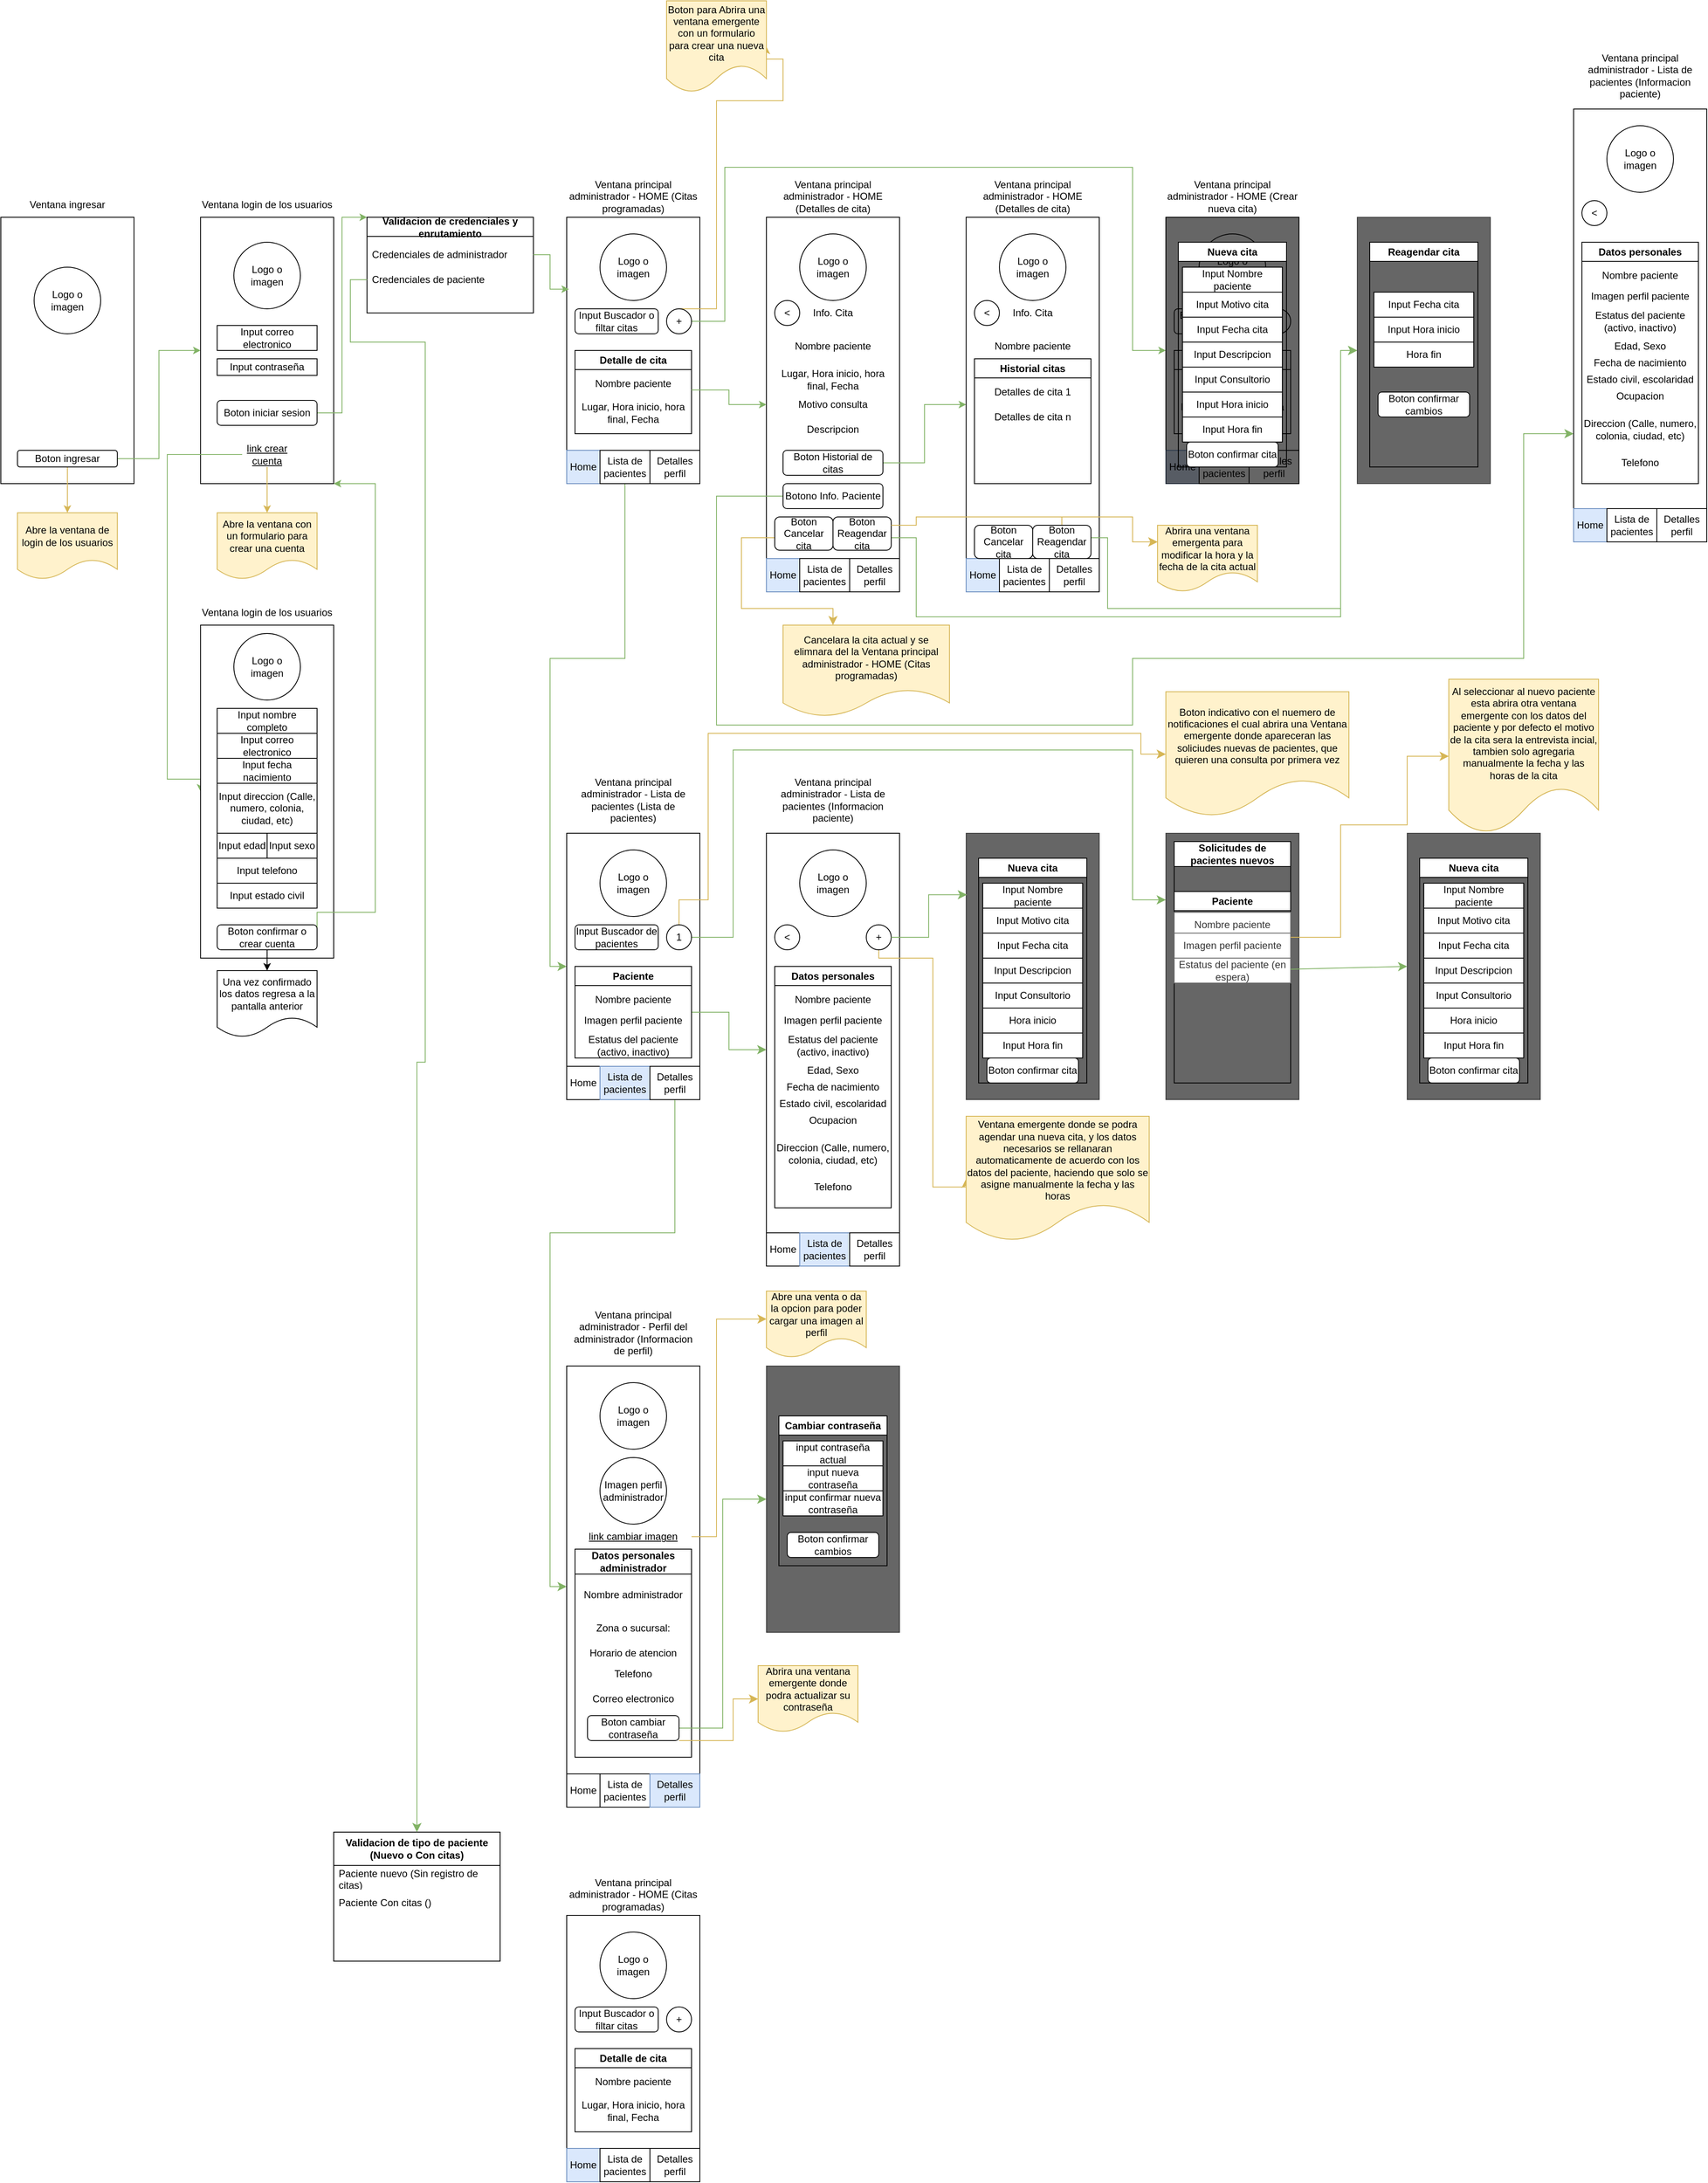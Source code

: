 <mxfile version="24.3.1" type="github">
  <diagram name="Página-1" id="ZbiloQiYvvWJCCRVqYYY">
    <mxGraphModel dx="1062" dy="2209" grid="1" gridSize="10" guides="1" tooltips="1" connect="1" arrows="1" fold="1" page="1" pageScale="1" pageWidth="900" pageHeight="1600" math="0" shadow="0">
      <root>
        <mxCell id="0" />
        <mxCell id="1" parent="0" />
        <mxCell id="nOO9d--wfHKwfgQTX6aH-1" value="" style="rounded=0;whiteSpace=wrap;html=1;" parent="1" vertex="1">
          <mxGeometry x="40" y="100" width="160" height="320" as="geometry" />
        </mxCell>
        <mxCell id="nOO9d--wfHKwfgQTX6aH-2" value="Ventana ingresar" style="text;html=1;align=center;verticalAlign=middle;whiteSpace=wrap;rounded=0;" parent="1" vertex="1">
          <mxGeometry x="40" y="70" width="160" height="30" as="geometry" />
        </mxCell>
        <mxCell id="nOO9d--wfHKwfgQTX6aH-3" value="Logo o imagen" style="ellipse;whiteSpace=wrap;html=1;aspect=fixed;" parent="1" vertex="1">
          <mxGeometry x="80" y="160" width="80" height="80" as="geometry" />
        </mxCell>
        <mxCell id="nOO9d--wfHKwfgQTX6aH-10" value="" style="edgeStyle=orthogonalEdgeStyle;rounded=0;orthogonalLoop=1;jettySize=auto;html=1;fillColor=#fff2cc;strokeColor=#d6b656;" parent="1" source="nOO9d--wfHKwfgQTX6aH-4" target="nOO9d--wfHKwfgQTX6aH-9" edge="1">
          <mxGeometry relative="1" as="geometry" />
        </mxCell>
        <mxCell id="nOO9d--wfHKwfgQTX6aH-15" style="rounded=0;orthogonalLoop=1;jettySize=auto;html=1;exitX=1;exitY=0.5;exitDx=0;exitDy=0;entryX=0;entryY=0.5;entryDx=0;entryDy=0;edgeStyle=orthogonalEdgeStyle;endArrow=classic;endFill=1;fillColor=#d5e8d4;strokeColor=#82b366;" parent="1" source="nOO9d--wfHKwfgQTX6aH-4" target="nOO9d--wfHKwfgQTX6aH-11" edge="1">
          <mxGeometry relative="1" as="geometry" />
        </mxCell>
        <mxCell id="nOO9d--wfHKwfgQTX6aH-4" value="Boton ingresar" style="rounded=1;whiteSpace=wrap;html=1;" parent="1" vertex="1">
          <mxGeometry x="60" y="380" width="120" height="20" as="geometry" />
        </mxCell>
        <mxCell id="nOO9d--wfHKwfgQTX6aH-9" value="Abre la ventana de login de los usuarios" style="shape=document;whiteSpace=wrap;html=1;boundedLbl=1;rounded=1;fillColor=#fff2cc;strokeColor=#d6b656;" parent="1" vertex="1">
          <mxGeometry x="60" y="455" width="120" height="80" as="geometry" />
        </mxCell>
        <mxCell id="nOO9d--wfHKwfgQTX6aH-11" value="" style="rounded=0;whiteSpace=wrap;html=1;" parent="1" vertex="1">
          <mxGeometry x="280" y="100" width="160" height="320" as="geometry" />
        </mxCell>
        <mxCell id="nOO9d--wfHKwfgQTX6aH-12" value="Ventana login de los usuarios" style="text;html=1;align=center;verticalAlign=middle;whiteSpace=wrap;rounded=0;" parent="1" vertex="1">
          <mxGeometry x="280" y="70" width="160" height="30" as="geometry" />
        </mxCell>
        <mxCell id="nOO9d--wfHKwfgQTX6aH-13" value="Logo o imagen" style="ellipse;whiteSpace=wrap;html=1;aspect=fixed;" parent="1" vertex="1">
          <mxGeometry x="320" y="130" width="80" height="80" as="geometry" />
        </mxCell>
        <mxCell id="nOO9d--wfHKwfgQTX6aH-62" style="edgeStyle=orthogonalEdgeStyle;rounded=0;orthogonalLoop=1;jettySize=auto;html=1;exitX=0;exitY=0.5;exitDx=0;exitDy=0;entryX=0;entryY=0.5;entryDx=0;entryDy=0;fillColor=#d5e8d4;strokeColor=#82b366;" parent="1" source="nOO9d--wfHKwfgQTX6aH-18" target="nOO9d--wfHKwfgQTX6aH-24" edge="1">
          <mxGeometry relative="1" as="geometry">
            <Array as="points">
              <mxPoint x="240" y="385" />
              <mxPoint x="240" y="775" />
            </Array>
          </mxGeometry>
        </mxCell>
        <mxCell id="nOO9d--wfHKwfgQTX6aH-65" style="edgeStyle=orthogonalEdgeStyle;rounded=0;orthogonalLoop=1;jettySize=auto;html=1;exitX=1;exitY=0.5;exitDx=0;exitDy=0;entryX=0;entryY=0;entryDx=0;entryDy=0;fillColor=#d5e8d4;strokeColor=#82b366;" parent="1" source="nOO9d--wfHKwfgQTX6aH-14" target="nOO9d--wfHKwfgQTX6aH-64" edge="1">
          <mxGeometry relative="1" as="geometry">
            <Array as="points">
              <mxPoint x="450" y="335" />
              <mxPoint x="450" y="100" />
            </Array>
          </mxGeometry>
        </mxCell>
        <mxCell id="nOO9d--wfHKwfgQTX6aH-14" value="Boton iniciar sesion" style="rounded=1;whiteSpace=wrap;html=1;" parent="1" vertex="1">
          <mxGeometry x="300" y="320" width="120" height="30" as="geometry" />
        </mxCell>
        <mxCell id="nOO9d--wfHKwfgQTX6aH-16" value="Input correo electronico" style="rounded=0;whiteSpace=wrap;html=1;" parent="1" vertex="1">
          <mxGeometry x="300" y="230" width="120" height="30" as="geometry" />
        </mxCell>
        <mxCell id="nOO9d--wfHKwfgQTX6aH-17" value="Input contraseña" style="rounded=0;whiteSpace=wrap;html=1;" parent="1" vertex="1">
          <mxGeometry x="300" y="270" width="120" height="20" as="geometry" />
        </mxCell>
        <mxCell id="nOO9d--wfHKwfgQTX6aH-23" value="" style="edgeStyle=orthogonalEdgeStyle;rounded=0;orthogonalLoop=1;jettySize=auto;html=1;fillColor=#fff2cc;strokeColor=#d6b656;" parent="1" source="nOO9d--wfHKwfgQTX6aH-18" target="nOO9d--wfHKwfgQTX6aH-22" edge="1">
          <mxGeometry relative="1" as="geometry" />
        </mxCell>
        <mxCell id="nOO9d--wfHKwfgQTX6aH-18" value="&lt;u&gt;link crear cuenta&lt;/u&gt;" style="text;html=1;align=center;verticalAlign=middle;whiteSpace=wrap;rounded=0;" parent="1" vertex="1">
          <mxGeometry x="330" y="370" width="60" height="30" as="geometry" />
        </mxCell>
        <mxCell id="nOO9d--wfHKwfgQTX6aH-22" value="Abre la ventana con un formulario para crear una cuenta" style="shape=document;whiteSpace=wrap;html=1;boundedLbl=1;fillColor=#fff2cc;strokeColor=#d6b656;" parent="1" vertex="1">
          <mxGeometry x="300" y="455" width="120" height="80" as="geometry" />
        </mxCell>
        <mxCell id="nOO9d--wfHKwfgQTX6aH-24" value="" style="rounded=0;whiteSpace=wrap;html=1;" parent="1" vertex="1">
          <mxGeometry x="280" y="590" width="160" height="400" as="geometry" />
        </mxCell>
        <mxCell id="nOO9d--wfHKwfgQTX6aH-25" value="Ventana login de los usuarios" style="text;html=1;align=center;verticalAlign=middle;whiteSpace=wrap;rounded=0;" parent="1" vertex="1">
          <mxGeometry x="280" y="560" width="160" height="30" as="geometry" />
        </mxCell>
        <mxCell id="nOO9d--wfHKwfgQTX6aH-26" value="Logo o imagen" style="ellipse;whiteSpace=wrap;html=1;aspect=fixed;" parent="1" vertex="1">
          <mxGeometry x="320" y="600" width="80" height="80" as="geometry" />
        </mxCell>
        <mxCell id="nOO9d--wfHKwfgQTX6aH-28" value="Input nombre completo" style="rounded=0;whiteSpace=wrap;html=1;" parent="1" vertex="1">
          <mxGeometry x="300" y="690" width="120" height="30" as="geometry" />
        </mxCell>
        <mxCell id="nOO9d--wfHKwfgQTX6aH-29" value="Input correo electronico" style="rounded=0;whiteSpace=wrap;html=1;" parent="1" vertex="1">
          <mxGeometry x="300" y="720" width="120" height="30" as="geometry" />
        </mxCell>
        <mxCell id="nOO9d--wfHKwfgQTX6aH-34" value="Input fecha nacimiento" style="rounded=0;whiteSpace=wrap;html=1;" parent="1" vertex="1">
          <mxGeometry x="300" y="750" width="120" height="30" as="geometry" />
        </mxCell>
        <mxCell id="nOO9d--wfHKwfgQTX6aH-35" value="Input direccion (Calle, numero, colonia, ciudad, etc)" style="rounded=0;whiteSpace=wrap;html=1;" parent="1" vertex="1">
          <mxGeometry x="300" y="780" width="120" height="60" as="geometry" />
        </mxCell>
        <mxCell id="nOO9d--wfHKwfgQTX6aH-36" value="Input edad" style="rounded=0;whiteSpace=wrap;html=1;" parent="1" vertex="1">
          <mxGeometry x="300" y="840" width="60" height="30" as="geometry" />
        </mxCell>
        <mxCell id="nOO9d--wfHKwfgQTX6aH-37" value="Input sexo" style="rounded=0;whiteSpace=wrap;html=1;" parent="1" vertex="1">
          <mxGeometry x="360" y="840" width="60" height="30" as="geometry" />
        </mxCell>
        <mxCell id="nOO9d--wfHKwfgQTX6aH-38" value="Input telefono" style="rounded=0;whiteSpace=wrap;html=1;" parent="1" vertex="1">
          <mxGeometry x="300" y="870" width="120" height="30" as="geometry" />
        </mxCell>
        <mxCell id="nOO9d--wfHKwfgQTX6aH-39" value="Input estado civil" style="rounded=0;whiteSpace=wrap;html=1;" parent="1" vertex="1">
          <mxGeometry x="300" y="900" width="120" height="30" as="geometry" />
        </mxCell>
        <mxCell id="nOO9d--wfHKwfgQTX6aH-60" value="" style="edgeStyle=orthogonalEdgeStyle;rounded=0;orthogonalLoop=1;jettySize=auto;html=1;" parent="1" source="nOO9d--wfHKwfgQTX6aH-40" target="nOO9d--wfHKwfgQTX6aH-59" edge="1">
          <mxGeometry relative="1" as="geometry" />
        </mxCell>
        <mxCell id="nOO9d--wfHKwfgQTX6aH-61" style="edgeStyle=orthogonalEdgeStyle;rounded=0;orthogonalLoop=1;jettySize=auto;html=1;exitX=1;exitY=0.5;exitDx=0;exitDy=0;entryX=1;entryY=1;entryDx=0;entryDy=0;fillColor=#d5e8d4;strokeColor=#82b366;" parent="1" source="nOO9d--wfHKwfgQTX6aH-40" target="nOO9d--wfHKwfgQTX6aH-11" edge="1">
          <mxGeometry relative="1" as="geometry">
            <Array as="points">
              <mxPoint x="490" y="935" />
              <mxPoint x="490" y="420" />
            </Array>
          </mxGeometry>
        </mxCell>
        <mxCell id="nOO9d--wfHKwfgQTX6aH-40" value="Boton confirmar o crear cuenta" style="rounded=1;whiteSpace=wrap;html=1;" parent="1" vertex="1">
          <mxGeometry x="300" y="950" width="120" height="30" as="geometry" />
        </mxCell>
        <mxCell id="nOO9d--wfHKwfgQTX6aH-41" value="" style="rounded=0;whiteSpace=wrap;html=1;" parent="1" vertex="1">
          <mxGeometry x="720" y="100" width="160" height="320" as="geometry" />
        </mxCell>
        <mxCell id="nOO9d--wfHKwfgQTX6aH-42" value="Ventana principal administrador - HOME (Citas programadas)" style="text;html=1;align=center;verticalAlign=middle;whiteSpace=wrap;rounded=0;" parent="1" vertex="1">
          <mxGeometry x="720" y="50" width="160" height="50" as="geometry" />
        </mxCell>
        <mxCell id="nOO9d--wfHKwfgQTX6aH-43" value="Logo o imagen" style="ellipse;whiteSpace=wrap;html=1;aspect=fixed;" parent="1" vertex="1">
          <mxGeometry x="760" y="120" width="80" height="80" as="geometry" />
        </mxCell>
        <mxCell id="nOO9d--wfHKwfgQTX6aH-49" value="Input Buscador o filtar citas" style="rounded=1;whiteSpace=wrap;html=1;" parent="1" vertex="1">
          <mxGeometry x="730" y="210" width="100" height="30" as="geometry" />
        </mxCell>
        <mxCell id="nOO9d--wfHKwfgQTX6aH-142" style="edgeStyle=orthogonalEdgeStyle;rounded=0;orthogonalLoop=1;jettySize=auto;html=1;entryX=0;entryY=0.5;entryDx=0;entryDy=0;fillColor=#d5e8d4;strokeColor=#82b366;" parent="1" source="nOO9d--wfHKwfgQTX6aH-50" target="nOO9d--wfHKwfgQTX6aH-141" edge="1">
          <mxGeometry relative="1" as="geometry">
            <Array as="points">
              <mxPoint x="910" y="225" />
              <mxPoint x="910" y="40" />
              <mxPoint x="1400" y="40" />
              <mxPoint x="1400" y="260" />
            </Array>
          </mxGeometry>
        </mxCell>
        <mxCell id="nOO9d--wfHKwfgQTX6aH-147" style="edgeStyle=orthogonalEdgeStyle;rounded=0;orthogonalLoop=1;jettySize=auto;html=1;exitX=0.5;exitY=0;exitDx=0;exitDy=0;entryX=1;entryY=0.5;entryDx=0;entryDy=0;fillColor=#fff2cc;strokeColor=#d6b656;" parent="1" source="nOO9d--wfHKwfgQTX6aH-50" target="nOO9d--wfHKwfgQTX6aH-146" edge="1">
          <mxGeometry relative="1" as="geometry">
            <Array as="points">
              <mxPoint x="900" y="210" />
              <mxPoint x="900" y="-40" />
              <mxPoint x="980" y="-40" />
              <mxPoint x="980" y="-90" />
            </Array>
          </mxGeometry>
        </mxCell>
        <mxCell id="nOO9d--wfHKwfgQTX6aH-50" value="+" style="ellipse;whiteSpace=wrap;html=1;aspect=fixed;" parent="1" vertex="1">
          <mxGeometry x="840" y="210" width="30" height="30" as="geometry" />
        </mxCell>
        <mxCell id="nOO9d--wfHKwfgQTX6aH-53" value="Detalle de cita" style="swimlane;whiteSpace=wrap;html=1;startSize=23;" parent="1" vertex="1">
          <mxGeometry x="730" y="260" width="140" height="100" as="geometry" />
        </mxCell>
        <mxCell id="nOO9d--wfHKwfgQTX6aH-54" value="Nombre paciente" style="text;html=1;align=center;verticalAlign=middle;whiteSpace=wrap;rounded=0;" parent="nOO9d--wfHKwfgQTX6aH-53" vertex="1">
          <mxGeometry y="25" width="140" height="30" as="geometry" />
        </mxCell>
        <mxCell id="nOO9d--wfHKwfgQTX6aH-55" value="Lugar, Hora inicio, hora final, Fecha" style="text;html=1;align=center;verticalAlign=middle;whiteSpace=wrap;rounded=0;" parent="1" vertex="1">
          <mxGeometry x="730" y="310" width="140" height="50" as="geometry" />
        </mxCell>
        <mxCell id="nOO9d--wfHKwfgQTX6aH-56" value="Home" style="rounded=0;whiteSpace=wrap;html=1;fillColor=#dae8fc;strokeColor=#6c8ebf;" parent="1" vertex="1">
          <mxGeometry x="720" y="380" width="40" height="40" as="geometry" />
        </mxCell>
        <mxCell id="zW9iqZZ3IvsAzEYnk_GR-31" style="edgeStyle=orthogonalEdgeStyle;rounded=0;orthogonalLoop=1;jettySize=auto;html=1;exitX=0.5;exitY=1;exitDx=0;exitDy=0;entryX=0;entryY=0.5;entryDx=0;entryDy=0;fontSize=12;startSize=8;endSize=8;fillColor=#d5e8d4;strokeColor=#82b366;" edge="1" parent="1" source="nOO9d--wfHKwfgQTX6aH-57" target="zW9iqZZ3IvsAzEYnk_GR-20">
          <mxGeometry relative="1" as="geometry" />
        </mxCell>
        <mxCell id="nOO9d--wfHKwfgQTX6aH-57" value="Lista de pacientes" style="rounded=0;whiteSpace=wrap;html=1;" parent="1" vertex="1">
          <mxGeometry x="760" y="380" width="60" height="40" as="geometry" />
        </mxCell>
        <mxCell id="nOO9d--wfHKwfgQTX6aH-58" value="Detalles perfil" style="rounded=0;whiteSpace=wrap;html=1;" parent="1" vertex="1">
          <mxGeometry x="820" y="380" width="60" height="40" as="geometry" />
        </mxCell>
        <mxCell id="nOO9d--wfHKwfgQTX6aH-59" value="Una vez confirmado los datos regresa a la pantalla anterior" style="shape=document;whiteSpace=wrap;html=1;boundedLbl=1;rounded=1;" parent="1" vertex="1">
          <mxGeometry x="300" y="1005" width="120" height="80" as="geometry" />
        </mxCell>
        <mxCell id="nOO9d--wfHKwfgQTX6aH-64" value="Validacion de credenciales y enrutamiento" style="swimlane;whiteSpace=wrap;html=1;" parent="1" vertex="1">
          <mxGeometry x="480" y="100" width="200" height="115" as="geometry" />
        </mxCell>
        <mxCell id="nOO9d--wfHKwfgQTX6aH-66" value="Credenciales de administrador" style="text;strokeColor=none;fillColor=none;align=left;verticalAlign=middle;spacingLeft=4;spacingRight=4;overflow=hidden;points=[[0,0.5],[1,0.5]];portConstraint=eastwest;rotatable=0;whiteSpace=wrap;html=1;" parent="nOO9d--wfHKwfgQTX6aH-64" vertex="1">
          <mxGeometry y="30" width="200" height="30" as="geometry" />
        </mxCell>
        <mxCell id="nOO9d--wfHKwfgQTX6aH-70" value="Credenciales de paciente" style="text;strokeColor=none;fillColor=none;align=left;verticalAlign=middle;spacingLeft=4;spacingRight=4;overflow=hidden;points=[[0,0.5],[1,0.5]];portConstraint=eastwest;rotatable=0;whiteSpace=wrap;html=1;" parent="nOO9d--wfHKwfgQTX6aH-64" vertex="1">
          <mxGeometry y="60" width="200" height="30" as="geometry" />
        </mxCell>
        <mxCell id="nOO9d--wfHKwfgQTX6aH-69" style="edgeStyle=orthogonalEdgeStyle;rounded=0;orthogonalLoop=1;jettySize=auto;html=1;entryX=0.017;entryY=0.27;entryDx=0;entryDy=0;entryPerimeter=0;fillColor=#d5e8d4;strokeColor=#82b366;" parent="1" source="nOO9d--wfHKwfgQTX6aH-66" target="nOO9d--wfHKwfgQTX6aH-41" edge="1">
          <mxGeometry relative="1" as="geometry" />
        </mxCell>
        <mxCell id="nOO9d--wfHKwfgQTX6aH-71" value="" style="rounded=0;whiteSpace=wrap;html=1;" parent="1" vertex="1">
          <mxGeometry x="960" y="100" width="160" height="450" as="geometry" />
        </mxCell>
        <mxCell id="nOO9d--wfHKwfgQTX6aH-72" value="Ventana principal administrador - HOME (Detalles de cita)" style="text;html=1;align=center;verticalAlign=middle;whiteSpace=wrap;rounded=0;" parent="1" vertex="1">
          <mxGeometry x="960" y="50" width="160" height="50" as="geometry" />
        </mxCell>
        <mxCell id="nOO9d--wfHKwfgQTX6aH-73" value="Logo o imagen" style="ellipse;whiteSpace=wrap;html=1;aspect=fixed;" parent="1" vertex="1">
          <mxGeometry x="1000" y="120" width="80" height="80" as="geometry" />
        </mxCell>
        <mxCell id="nOO9d--wfHKwfgQTX6aH-79" value="Home" style="rounded=0;whiteSpace=wrap;html=1;fillColor=#dae8fc;strokeColor=#6c8ebf;" parent="1" vertex="1">
          <mxGeometry x="960" y="510" width="40" height="40" as="geometry" />
        </mxCell>
        <mxCell id="nOO9d--wfHKwfgQTX6aH-80" value="Lista de pacientes" style="rounded=0;whiteSpace=wrap;html=1;" parent="1" vertex="1">
          <mxGeometry x="1000" y="510" width="60" height="40" as="geometry" />
        </mxCell>
        <mxCell id="nOO9d--wfHKwfgQTX6aH-81" value="Detalles perfil" style="rounded=0;whiteSpace=wrap;html=1;" parent="1" vertex="1">
          <mxGeometry x="1060" y="510" width="60" height="40" as="geometry" />
        </mxCell>
        <mxCell id="nOO9d--wfHKwfgQTX6aH-82" style="edgeStyle=orthogonalEdgeStyle;rounded=0;orthogonalLoop=1;jettySize=auto;html=1;exitX=1;exitY=0.75;exitDx=0;exitDy=0;entryX=0;entryY=0.5;entryDx=0;entryDy=0;fillColor=#d5e8d4;strokeColor=#82b366;" parent="1" source="nOO9d--wfHKwfgQTX6aH-54" target="nOO9d--wfHKwfgQTX6aH-71" edge="1">
          <mxGeometry relative="1" as="geometry" />
        </mxCell>
        <mxCell id="nOO9d--wfHKwfgQTX6aH-83" value="&amp;lt;" style="ellipse;whiteSpace=wrap;html=1;aspect=fixed;" parent="1" vertex="1">
          <mxGeometry x="970" y="200" width="30" height="30" as="geometry" />
        </mxCell>
        <mxCell id="nOO9d--wfHKwfgQTX6aH-84" value="Info. Cita" style="text;html=1;align=center;verticalAlign=middle;whiteSpace=wrap;rounded=0;" parent="1" vertex="1">
          <mxGeometry x="1010" y="200" width="60" height="30" as="geometry" />
        </mxCell>
        <mxCell id="nOO9d--wfHKwfgQTX6aH-85" value="Lugar, Hora inicio, hora final, Fecha" style="text;html=1;align=center;verticalAlign=middle;whiteSpace=wrap;rounded=0;" parent="1" vertex="1">
          <mxGeometry x="970" y="270" width="140" height="50" as="geometry" />
        </mxCell>
        <mxCell id="nOO9d--wfHKwfgQTX6aH-77" value="Nombre paciente" style="text;html=1;align=center;verticalAlign=middle;whiteSpace=wrap;rounded=0;" parent="1" vertex="1">
          <mxGeometry x="970" y="240" width="140" height="30" as="geometry" />
        </mxCell>
        <mxCell id="nOO9d--wfHKwfgQTX6aH-87" value="Motivo consulta" style="text;html=1;align=center;verticalAlign=middle;whiteSpace=wrap;rounded=0;" parent="1" vertex="1">
          <mxGeometry x="970" y="310" width="140" height="30" as="geometry" />
        </mxCell>
        <mxCell id="nOO9d--wfHKwfgQTX6aH-88" value="Descripcion" style="text;html=1;align=center;verticalAlign=middle;whiteSpace=wrap;rounded=0;" parent="1" vertex="1">
          <mxGeometry x="970" y="340" width="140" height="30" as="geometry" />
        </mxCell>
        <mxCell id="nOO9d--wfHKwfgQTX6aH-114" style="edgeStyle=orthogonalEdgeStyle;rounded=0;orthogonalLoop=1;jettySize=auto;html=1;entryX=0;entryY=0.5;entryDx=0;entryDy=0;fillColor=#d5e8d4;strokeColor=#82b366;" parent="1" source="nOO9d--wfHKwfgQTX6aH-89" target="nOO9d--wfHKwfgQTX6aH-93" edge="1">
          <mxGeometry relative="1" as="geometry" />
        </mxCell>
        <mxCell id="nOO9d--wfHKwfgQTX6aH-89" value="Boton Historial de citas" style="rounded=1;whiteSpace=wrap;html=1;" parent="1" vertex="1">
          <mxGeometry x="980" y="380" width="120" height="30" as="geometry" />
        </mxCell>
        <mxCell id="zW9iqZZ3IvsAzEYnk_GR-134" style="edgeStyle=orthogonalEdgeStyle;rounded=0;orthogonalLoop=1;jettySize=auto;html=1;entryX=0;entryY=0.75;entryDx=0;entryDy=0;fontSize=12;startSize=8;endSize=8;fillColor=#d5e8d4;strokeColor=#82b366;" edge="1" parent="1" source="nOO9d--wfHKwfgQTX6aH-90" target="zW9iqZZ3IvsAzEYnk_GR-116">
          <mxGeometry relative="1" as="geometry">
            <Array as="points">
              <mxPoint x="900" y="435" />
              <mxPoint x="900" y="710" />
              <mxPoint x="1400" y="710" />
              <mxPoint x="1400" y="630" />
              <mxPoint x="1870" y="630" />
              <mxPoint x="1870" y="360" />
            </Array>
          </mxGeometry>
        </mxCell>
        <mxCell id="nOO9d--wfHKwfgQTX6aH-90" value="Botono Info. Paciente" style="rounded=1;whiteSpace=wrap;html=1;" parent="1" vertex="1">
          <mxGeometry x="980" y="420" width="120" height="30" as="geometry" />
        </mxCell>
        <mxCell id="zW9iqZZ3IvsAzEYnk_GR-19" value="" style="edgeStyle=orthogonalEdgeStyle;rounded=0;orthogonalLoop=1;jettySize=auto;html=1;fontSize=12;startSize=8;endSize=8;fillColor=#fff2cc;strokeColor=#d6b656;" edge="1" parent="1" source="nOO9d--wfHKwfgQTX6aH-91" target="zW9iqZZ3IvsAzEYnk_GR-18">
          <mxGeometry relative="1" as="geometry">
            <Array as="points">
              <mxPoint x="930" y="485" />
              <mxPoint x="930" y="570" />
              <mxPoint x="1040" y="570" />
            </Array>
          </mxGeometry>
        </mxCell>
        <mxCell id="nOO9d--wfHKwfgQTX6aH-91" value="Boton Cancelar cita" style="rounded=1;whiteSpace=wrap;html=1;" parent="1" vertex="1">
          <mxGeometry x="970" y="460" width="70" height="40" as="geometry" />
        </mxCell>
        <mxCell id="zW9iqZZ3IvsAzEYnk_GR-16" style="edgeStyle=orthogonalEdgeStyle;rounded=0;orthogonalLoop=1;jettySize=auto;html=1;entryX=0;entryY=0.5;entryDx=0;entryDy=0;fontSize=12;startSize=8;endSize=8;fillColor=#d5e8d4;strokeColor=#82b366;" edge="1" parent="1" source="nOO9d--wfHKwfgQTX6aH-92" target="zW9iqZZ3IvsAzEYnk_GR-9">
          <mxGeometry relative="1" as="geometry">
            <Array as="points">
              <mxPoint x="1140" y="485" />
              <mxPoint x="1140" y="580" />
              <mxPoint x="1650" y="580" />
              <mxPoint x="1650" y="260" />
            </Array>
          </mxGeometry>
        </mxCell>
        <mxCell id="nOO9d--wfHKwfgQTX6aH-92" value="Boton Reagendar cita" style="rounded=1;whiteSpace=wrap;html=1;" parent="1" vertex="1">
          <mxGeometry x="1040" y="460" width="70" height="40" as="geometry" />
        </mxCell>
        <mxCell id="nOO9d--wfHKwfgQTX6aH-93" value="" style="rounded=0;whiteSpace=wrap;html=1;" parent="1" vertex="1">
          <mxGeometry x="1200" y="100" width="160" height="450" as="geometry" />
        </mxCell>
        <mxCell id="nOO9d--wfHKwfgQTX6aH-94" value="Ventana principal administrador - HOME (Detalles de cita)" style="text;html=1;align=center;verticalAlign=middle;whiteSpace=wrap;rounded=0;" parent="1" vertex="1">
          <mxGeometry x="1200" y="50" width="160" height="50" as="geometry" />
        </mxCell>
        <mxCell id="nOO9d--wfHKwfgQTX6aH-95" value="Logo o imagen" style="ellipse;whiteSpace=wrap;html=1;aspect=fixed;" parent="1" vertex="1">
          <mxGeometry x="1240" y="120" width="80" height="80" as="geometry" />
        </mxCell>
        <mxCell id="nOO9d--wfHKwfgQTX6aH-96" value="Home" style="rounded=0;whiteSpace=wrap;html=1;fillColor=#dae8fc;strokeColor=#6c8ebf;" parent="1" vertex="1">
          <mxGeometry x="1200" y="510" width="40" height="40" as="geometry" />
        </mxCell>
        <mxCell id="nOO9d--wfHKwfgQTX6aH-97" value="Lista de pacientes" style="rounded=0;whiteSpace=wrap;html=1;" parent="1" vertex="1">
          <mxGeometry x="1240" y="510" width="60" height="40" as="geometry" />
        </mxCell>
        <mxCell id="nOO9d--wfHKwfgQTX6aH-98" value="Detalles perfil" style="rounded=0;whiteSpace=wrap;html=1;" parent="1" vertex="1">
          <mxGeometry x="1300" y="510" width="60" height="40" as="geometry" />
        </mxCell>
        <mxCell id="nOO9d--wfHKwfgQTX6aH-99" value="&amp;lt;" style="ellipse;whiteSpace=wrap;html=1;aspect=fixed;" parent="1" vertex="1">
          <mxGeometry x="1210" y="200" width="30" height="30" as="geometry" />
        </mxCell>
        <mxCell id="nOO9d--wfHKwfgQTX6aH-100" value="Info. Cita" style="text;html=1;align=center;verticalAlign=middle;whiteSpace=wrap;rounded=0;" parent="1" vertex="1">
          <mxGeometry x="1250" y="200" width="60" height="30" as="geometry" />
        </mxCell>
        <mxCell id="nOO9d--wfHKwfgQTX6aH-102" value="Nombre paciente" style="text;html=1;align=center;verticalAlign=middle;whiteSpace=wrap;rounded=0;" parent="1" vertex="1">
          <mxGeometry x="1210" y="240" width="140" height="30" as="geometry" />
        </mxCell>
        <mxCell id="nOO9d--wfHKwfgQTX6aH-107" value="Boton Cancelar cita" style="rounded=1;whiteSpace=wrap;html=1;" parent="1" vertex="1">
          <mxGeometry x="1210" y="470" width="70" height="40" as="geometry" />
        </mxCell>
        <mxCell id="zW9iqZZ3IvsAzEYnk_GR-14" style="edgeStyle=orthogonalEdgeStyle;rounded=0;orthogonalLoop=1;jettySize=auto;html=1;entryX=0;entryY=0.25;entryDx=0;entryDy=0;fontSize=12;startSize=8;endSize=8;exitX=0.5;exitY=0;exitDx=0;exitDy=0;fillColor=#fff2cc;strokeColor=#d6b656;" edge="1" parent="1" source="nOO9d--wfHKwfgQTX6aH-108" target="zW9iqZZ3IvsAzEYnk_GR-11">
          <mxGeometry relative="1" as="geometry">
            <Array as="points">
              <mxPoint x="1315" y="460" />
              <mxPoint x="1400" y="460" />
              <mxPoint x="1400" y="490" />
            </Array>
          </mxGeometry>
        </mxCell>
        <mxCell id="zW9iqZZ3IvsAzEYnk_GR-17" style="edgeStyle=orthogonalEdgeStyle;rounded=0;orthogonalLoop=1;jettySize=auto;html=1;exitX=1;exitY=0.5;exitDx=0;exitDy=0;fontSize=12;startSize=8;endSize=8;entryX=0;entryY=0.5;entryDx=0;entryDy=0;fillColor=#d5e8d4;strokeColor=#82b366;" edge="1" parent="1" source="nOO9d--wfHKwfgQTX6aH-108" target="zW9iqZZ3IvsAzEYnk_GR-9">
          <mxGeometry relative="1" as="geometry">
            <mxPoint x="1670" y="250" as="targetPoint" />
            <Array as="points">
              <mxPoint x="1370" y="485" />
              <mxPoint x="1370" y="570" />
              <mxPoint x="1650" y="570" />
              <mxPoint x="1650" y="260" />
            </Array>
          </mxGeometry>
        </mxCell>
        <mxCell id="nOO9d--wfHKwfgQTX6aH-108" value="Boton Reagendar cita" style="rounded=1;whiteSpace=wrap;html=1;" parent="1" vertex="1">
          <mxGeometry x="1280" y="470" width="70" height="40" as="geometry" />
        </mxCell>
        <mxCell id="nOO9d--wfHKwfgQTX6aH-109" value="Historial citas" style="swimlane;whiteSpace=wrap;html=1;startSize=23;" parent="1" vertex="1">
          <mxGeometry x="1210" y="270" width="140" height="150" as="geometry" />
        </mxCell>
        <mxCell id="nOO9d--wfHKwfgQTX6aH-110" value="Detalles de cita 1" style="text;html=1;align=center;verticalAlign=middle;whiteSpace=wrap;rounded=0;" parent="nOO9d--wfHKwfgQTX6aH-109" vertex="1">
          <mxGeometry y="25" width="140" height="30" as="geometry" />
        </mxCell>
        <mxCell id="nOO9d--wfHKwfgQTX6aH-113" value="Detalles de cita n" style="text;html=1;align=center;verticalAlign=middle;whiteSpace=wrap;rounded=0;" parent="nOO9d--wfHKwfgQTX6aH-109" vertex="1">
          <mxGeometry y="55" width="140" height="30" as="geometry" />
        </mxCell>
        <mxCell id="nOO9d--wfHKwfgQTX6aH-130" value="" style="rounded=0;whiteSpace=wrap;html=1;" parent="1" vertex="1">
          <mxGeometry x="1440" y="100" width="160" height="320" as="geometry" />
        </mxCell>
        <mxCell id="nOO9d--wfHKwfgQTX6aH-131" value="Ventana principal administrador - HOME (Crear nueva cita)" style="text;html=1;align=center;verticalAlign=middle;whiteSpace=wrap;rounded=0;" parent="1" vertex="1">
          <mxGeometry x="1440" y="50" width="160" height="50" as="geometry" />
        </mxCell>
        <mxCell id="nOO9d--wfHKwfgQTX6aH-132" value="Logo o imagen" style="ellipse;whiteSpace=wrap;html=1;aspect=fixed;" parent="1" vertex="1">
          <mxGeometry x="1480" y="120" width="80" height="80" as="geometry" />
        </mxCell>
        <mxCell id="nOO9d--wfHKwfgQTX6aH-133" value="Buscador o filtar citas" style="rounded=1;whiteSpace=wrap;html=1;" parent="1" vertex="1">
          <mxGeometry x="1450" y="210" width="100" height="30" as="geometry" />
        </mxCell>
        <mxCell id="nOO9d--wfHKwfgQTX6aH-134" value="+" style="ellipse;whiteSpace=wrap;html=1;aspect=fixed;" parent="1" vertex="1">
          <mxGeometry x="1560" y="210" width="30" height="30" as="geometry" />
        </mxCell>
        <mxCell id="nOO9d--wfHKwfgQTX6aH-135" value="Detalle de cita" style="swimlane;whiteSpace=wrap;html=1;startSize=23;" parent="1" vertex="1">
          <mxGeometry x="1450" y="260" width="140" height="100" as="geometry" />
        </mxCell>
        <mxCell id="nOO9d--wfHKwfgQTX6aH-136" value="Nombre paciente" style="text;html=1;align=center;verticalAlign=middle;whiteSpace=wrap;rounded=0;" parent="nOO9d--wfHKwfgQTX6aH-135" vertex="1">
          <mxGeometry y="25" width="140" height="30" as="geometry" />
        </mxCell>
        <mxCell id="nOO9d--wfHKwfgQTX6aH-137" value="Lugar, Hora inicio, hora final, Fecha" style="text;html=1;align=center;verticalAlign=middle;whiteSpace=wrap;rounded=0;" parent="1" vertex="1">
          <mxGeometry x="1450" y="310" width="140" height="50" as="geometry" />
        </mxCell>
        <mxCell id="nOO9d--wfHKwfgQTX6aH-138" value="Home" style="rounded=0;whiteSpace=wrap;html=1;fillColor=#dae8fc;strokeColor=#6c8ebf;" parent="1" vertex="1">
          <mxGeometry x="1440" y="380" width="40" height="40" as="geometry" />
        </mxCell>
        <mxCell id="nOO9d--wfHKwfgQTX6aH-139" value="Lista de pacientes" style="rounded=0;whiteSpace=wrap;html=1;" parent="1" vertex="1">
          <mxGeometry x="1480" y="380" width="60" height="40" as="geometry" />
        </mxCell>
        <mxCell id="nOO9d--wfHKwfgQTX6aH-140" value="Detalles perfil" style="rounded=0;whiteSpace=wrap;html=1;" parent="1" vertex="1">
          <mxGeometry x="1540" y="380" width="60" height="40" as="geometry" />
        </mxCell>
        <mxCell id="nOO9d--wfHKwfgQTX6aH-146" value="Boton para Abrira una ventana emergente con un formulario para crear una nueva cita" style="shape=document;whiteSpace=wrap;html=1;boundedLbl=1;fillColor=#fff2cc;strokeColor=#d6b656;" parent="1" vertex="1">
          <mxGeometry x="840" y="-160" width="120" height="110" as="geometry" />
        </mxCell>
        <mxCell id="zW9iqZZ3IvsAzEYnk_GR-10" value="" style="group" vertex="1" connectable="0" parent="1">
          <mxGeometry x="1670" y="100" width="160" height="320" as="geometry" />
        </mxCell>
        <mxCell id="zW9iqZZ3IvsAzEYnk_GR-9" value="" style="rounded=0;whiteSpace=wrap;html=1;fillColor=#000000;opacity=60;" vertex="1" parent="zW9iqZZ3IvsAzEYnk_GR-10">
          <mxGeometry width="160" height="320" as="geometry" />
        </mxCell>
        <mxCell id="zW9iqZZ3IvsAzEYnk_GR-1" value="Reagendar cita" style="swimlane;whiteSpace=wrap;html=1;" vertex="1" parent="zW9iqZZ3IvsAzEYnk_GR-10">
          <mxGeometry x="15" y="30" width="130" height="270" as="geometry" />
        </mxCell>
        <mxCell id="zW9iqZZ3IvsAzEYnk_GR-2" value="Input Fecha cita" style="rounded=0;whiteSpace=wrap;html=1;" vertex="1" parent="zW9iqZZ3IvsAzEYnk_GR-1">
          <mxGeometry x="5" y="60" width="120" height="30" as="geometry" />
        </mxCell>
        <mxCell id="zW9iqZZ3IvsAzEYnk_GR-6" value="Input Hora inicio" style="rounded=0;whiteSpace=wrap;html=1;" vertex="1" parent="zW9iqZZ3IvsAzEYnk_GR-10">
          <mxGeometry x="20" y="120" width="120" height="30" as="geometry" />
        </mxCell>
        <mxCell id="zW9iqZZ3IvsAzEYnk_GR-7" value="Hora fin" style="rounded=0;whiteSpace=wrap;html=1;" vertex="1" parent="zW9iqZZ3IvsAzEYnk_GR-10">
          <mxGeometry x="20" y="150" width="120" height="30" as="geometry" />
        </mxCell>
        <mxCell id="zW9iqZZ3IvsAzEYnk_GR-8" value="Boton confirmar cambios" style="rounded=1;whiteSpace=wrap;html=1;" vertex="1" parent="zW9iqZZ3IvsAzEYnk_GR-10">
          <mxGeometry x="25" y="210" width="110" height="30" as="geometry" />
        </mxCell>
        <mxCell id="zW9iqZZ3IvsAzEYnk_GR-11" value="Abrira una ventana emergenta para modificar la hora y la fecha de la cita actual" style="shape=document;whiteSpace=wrap;html=1;boundedLbl=1;fillColor=#fff2cc;strokeColor=#d6b656;" vertex="1" parent="1">
          <mxGeometry x="1430" y="470" width="120" height="80" as="geometry" />
        </mxCell>
        <mxCell id="zW9iqZZ3IvsAzEYnk_GR-18" value="Cancelara la cita actual y se elimnara del la Ventana principal administrador - HOME (Citas programadas)" style="shape=document;whiteSpace=wrap;html=1;boundedLbl=1;rounded=1;fillColor=#fff2cc;strokeColor=#d6b656;" vertex="1" parent="1">
          <mxGeometry x="980" y="590" width="200" height="110" as="geometry" />
        </mxCell>
        <mxCell id="zW9iqZZ3IvsAzEYnk_GR-20" value="" style="rounded=0;whiteSpace=wrap;html=1;" vertex="1" parent="1">
          <mxGeometry x="720" y="840" width="160" height="320" as="geometry" />
        </mxCell>
        <mxCell id="zW9iqZZ3IvsAzEYnk_GR-21" value="Ventana principal administrador - Lista de pacientes (Lista de pacientes)" style="text;html=1;align=center;verticalAlign=middle;whiteSpace=wrap;rounded=0;" vertex="1" parent="1">
          <mxGeometry x="720" y="760" width="160" height="80" as="geometry" />
        </mxCell>
        <mxCell id="zW9iqZZ3IvsAzEYnk_GR-22" value="Logo o imagen" style="ellipse;whiteSpace=wrap;html=1;aspect=fixed;" vertex="1" parent="1">
          <mxGeometry x="760" y="860" width="80" height="80" as="geometry" />
        </mxCell>
        <mxCell id="zW9iqZZ3IvsAzEYnk_GR-23" value="Input Buscador de pacientes" style="rounded=1;whiteSpace=wrap;html=1;" vertex="1" parent="1">
          <mxGeometry x="730" y="950" width="100" height="30" as="geometry" />
        </mxCell>
        <mxCell id="zW9iqZZ3IvsAzEYnk_GR-94" style="edgeStyle=orthogonalEdgeStyle;rounded=0;orthogonalLoop=1;jettySize=auto;html=1;entryX=0;entryY=0.25;entryDx=0;entryDy=0;fontSize=12;startSize=8;endSize=8;fillColor=#d5e8d4;strokeColor=#82b366;" edge="1" parent="1" source="zW9iqZZ3IvsAzEYnk_GR-24" target="zW9iqZZ3IvsAzEYnk_GR-84">
          <mxGeometry relative="1" as="geometry">
            <Array as="points">
              <mxPoint x="920" y="965" />
              <mxPoint x="920" y="740" />
              <mxPoint x="1400" y="740" />
              <mxPoint x="1400" y="920" />
            </Array>
          </mxGeometry>
        </mxCell>
        <mxCell id="zW9iqZZ3IvsAzEYnk_GR-96" style="edgeStyle=orthogonalEdgeStyle;rounded=0;orthogonalLoop=1;jettySize=auto;html=1;entryX=0;entryY=0.5;entryDx=0;entryDy=0;fontSize=12;startSize=8;endSize=8;fillColor=#fff2cc;strokeColor=#d6b656;" edge="1" parent="1" source="zW9iqZZ3IvsAzEYnk_GR-24" target="zW9iqZZ3IvsAzEYnk_GR-95">
          <mxGeometry relative="1" as="geometry">
            <Array as="points">
              <mxPoint x="855" y="920" />
              <mxPoint x="890" y="920" />
              <mxPoint x="890" y="720" />
              <mxPoint x="1410" y="720" />
              <mxPoint x="1410" y="745" />
            </Array>
          </mxGeometry>
        </mxCell>
        <mxCell id="zW9iqZZ3IvsAzEYnk_GR-24" value="1" style="ellipse;whiteSpace=wrap;html=1;aspect=fixed;" vertex="1" parent="1">
          <mxGeometry x="840" y="950" width="30" height="30" as="geometry" />
        </mxCell>
        <mxCell id="zW9iqZZ3IvsAzEYnk_GR-61" style="edgeStyle=orthogonalEdgeStyle;rounded=0;orthogonalLoop=1;jettySize=auto;html=1;entryX=0;entryY=0.5;entryDx=0;entryDy=0;fontSize=12;startSize=8;endSize=8;fillColor=#d5e8d4;strokeColor=#82b366;" edge="1" parent="1" source="zW9iqZZ3IvsAzEYnk_GR-25" target="zW9iqZZ3IvsAzEYnk_GR-35">
          <mxGeometry relative="1" as="geometry" />
        </mxCell>
        <mxCell id="zW9iqZZ3IvsAzEYnk_GR-25" value="Paciente" style="swimlane;whiteSpace=wrap;html=1;startSize=23;" vertex="1" parent="1">
          <mxGeometry x="730" y="1000" width="140" height="110" as="geometry" />
        </mxCell>
        <mxCell id="zW9iqZZ3IvsAzEYnk_GR-26" value="Nombre paciente" style="text;html=1;align=center;verticalAlign=middle;whiteSpace=wrap;rounded=0;" vertex="1" parent="zW9iqZZ3IvsAzEYnk_GR-25">
          <mxGeometry y="25" width="140" height="30" as="geometry" />
        </mxCell>
        <mxCell id="zW9iqZZ3IvsAzEYnk_GR-34" value="Estatus del paciente (activo, inactivo)" style="text;html=1;align=center;verticalAlign=middle;whiteSpace=wrap;rounded=0;" vertex="1" parent="zW9iqZZ3IvsAzEYnk_GR-25">
          <mxGeometry y="80" width="140" height="30" as="geometry" />
        </mxCell>
        <mxCell id="zW9iqZZ3IvsAzEYnk_GR-27" value="Imagen perfil paciente" style="text;html=1;align=center;verticalAlign=middle;whiteSpace=wrap;rounded=0;" vertex="1" parent="1">
          <mxGeometry x="730" y="1050" width="140" height="30" as="geometry" />
        </mxCell>
        <mxCell id="zW9iqZZ3IvsAzEYnk_GR-28" value="Home" style="rounded=0;whiteSpace=wrap;html=1;" vertex="1" parent="1">
          <mxGeometry x="720" y="1120" width="40" height="40" as="geometry" />
        </mxCell>
        <mxCell id="zW9iqZZ3IvsAzEYnk_GR-29" value="Lista de pacientes" style="rounded=0;whiteSpace=wrap;html=1;fillColor=#dae8fc;strokeColor=#6c8ebf;" vertex="1" parent="1">
          <mxGeometry x="760" y="1120" width="60" height="40" as="geometry" />
        </mxCell>
        <mxCell id="zW9iqZZ3IvsAzEYnk_GR-153" style="edgeStyle=orthogonalEdgeStyle;rounded=0;orthogonalLoop=1;jettySize=auto;html=1;entryX=0;entryY=0.5;entryDx=0;entryDy=0;fontSize=12;startSize=8;endSize=8;fillColor=#d5e8d4;strokeColor=#82b366;" edge="1" parent="1" source="zW9iqZZ3IvsAzEYnk_GR-30" target="zW9iqZZ3IvsAzEYnk_GR-135">
          <mxGeometry relative="1" as="geometry" />
        </mxCell>
        <mxCell id="zW9iqZZ3IvsAzEYnk_GR-30" value="Detalles perfil" style="rounded=0;whiteSpace=wrap;html=1;" vertex="1" parent="1">
          <mxGeometry x="820" y="1120" width="60" height="40" as="geometry" />
        </mxCell>
        <mxCell id="zW9iqZZ3IvsAzEYnk_GR-35" value="" style="rounded=0;whiteSpace=wrap;html=1;" vertex="1" parent="1">
          <mxGeometry x="960" y="840" width="160" height="520" as="geometry" />
        </mxCell>
        <mxCell id="zW9iqZZ3IvsAzEYnk_GR-36" value="Ventana principal administrador - Lista de pacientes (Informacion paciente)" style="text;html=1;align=center;verticalAlign=middle;whiteSpace=wrap;rounded=0;" vertex="1" parent="1">
          <mxGeometry x="960" y="760" width="160" height="80" as="geometry" />
        </mxCell>
        <mxCell id="zW9iqZZ3IvsAzEYnk_GR-37" value="Logo o imagen" style="ellipse;whiteSpace=wrap;html=1;aspect=fixed;" vertex="1" parent="1">
          <mxGeometry x="1000" y="860" width="80" height="80" as="geometry" />
        </mxCell>
        <mxCell id="zW9iqZZ3IvsAzEYnk_GR-82" style="edgeStyle=orthogonalEdgeStyle;rounded=0;orthogonalLoop=1;jettySize=auto;html=1;exitX=0.5;exitY=1;exitDx=0;exitDy=0;entryX=0;entryY=0.5;entryDx=0;entryDy=0;fontSize=12;startSize=8;endSize=8;fillColor=#fff2cc;strokeColor=#d6b656;" edge="1" parent="1" source="zW9iqZZ3IvsAzEYnk_GR-39" target="zW9iqZZ3IvsAzEYnk_GR-80">
          <mxGeometry relative="1" as="geometry">
            <Array as="points">
              <mxPoint x="1095" y="990" />
              <mxPoint x="1160" y="990" />
              <mxPoint x="1160" y="1265" />
            </Array>
          </mxGeometry>
        </mxCell>
        <mxCell id="zW9iqZZ3IvsAzEYnk_GR-39" value="+" style="ellipse;whiteSpace=wrap;html=1;aspect=fixed;" vertex="1" parent="1">
          <mxGeometry x="1080" y="950" width="30" height="30" as="geometry" />
        </mxCell>
        <mxCell id="zW9iqZZ3IvsAzEYnk_GR-40" value="Datos personales" style="swimlane;whiteSpace=wrap;html=1;startSize=23;" vertex="1" parent="1">
          <mxGeometry x="970" y="1000" width="140" height="290" as="geometry" />
        </mxCell>
        <mxCell id="zW9iqZZ3IvsAzEYnk_GR-41" value="Nombre paciente" style="text;html=1;align=center;verticalAlign=middle;whiteSpace=wrap;rounded=0;" vertex="1" parent="zW9iqZZ3IvsAzEYnk_GR-40">
          <mxGeometry y="25" width="140" height="30" as="geometry" />
        </mxCell>
        <mxCell id="zW9iqZZ3IvsAzEYnk_GR-42" value="Estatus del paciente (activo, inactivo)" style="text;html=1;align=center;verticalAlign=middle;whiteSpace=wrap;rounded=0;" vertex="1" parent="zW9iqZZ3IvsAzEYnk_GR-40">
          <mxGeometry y="80" width="140" height="30" as="geometry" />
        </mxCell>
        <mxCell id="zW9iqZZ3IvsAzEYnk_GR-48" value="Edad, Sexo" style="text;html=1;align=center;verticalAlign=middle;whiteSpace=wrap;rounded=0;" vertex="1" parent="zW9iqZZ3IvsAzEYnk_GR-40">
          <mxGeometry y="110" width="140" height="30" as="geometry" />
        </mxCell>
        <mxCell id="zW9iqZZ3IvsAzEYnk_GR-49" value="Fecha de nacimiento" style="text;html=1;align=center;verticalAlign=middle;whiteSpace=wrap;rounded=0;" vertex="1" parent="zW9iqZZ3IvsAzEYnk_GR-40">
          <mxGeometry y="130" width="140" height="30" as="geometry" />
        </mxCell>
        <mxCell id="zW9iqZZ3IvsAzEYnk_GR-55" value="Estado civil, escolaridad" style="text;html=1;align=center;verticalAlign=middle;whiteSpace=wrap;rounded=0;" vertex="1" parent="zW9iqZZ3IvsAzEYnk_GR-40">
          <mxGeometry y="150" width="140" height="30" as="geometry" />
        </mxCell>
        <mxCell id="zW9iqZZ3IvsAzEYnk_GR-56" value="Ocupacion" style="text;html=1;align=center;verticalAlign=middle;whiteSpace=wrap;rounded=0;" vertex="1" parent="zW9iqZZ3IvsAzEYnk_GR-40">
          <mxGeometry y="170" width="140" height="30" as="geometry" />
        </mxCell>
        <mxCell id="zW9iqZZ3IvsAzEYnk_GR-59" value="Direccion (Calle, numero, colonia, ciudad, etc)" style="text;html=1;align=center;verticalAlign=middle;whiteSpace=wrap;rounded=0;" vertex="1" parent="zW9iqZZ3IvsAzEYnk_GR-40">
          <mxGeometry y="200" width="140" height="50" as="geometry" />
        </mxCell>
        <mxCell id="zW9iqZZ3IvsAzEYnk_GR-60" value="Telefono" style="text;html=1;align=center;verticalAlign=middle;whiteSpace=wrap;rounded=0;" vertex="1" parent="zW9iqZZ3IvsAzEYnk_GR-40">
          <mxGeometry y="250" width="140" height="30" as="geometry" />
        </mxCell>
        <mxCell id="zW9iqZZ3IvsAzEYnk_GR-43" value="Imagen perfil paciente" style="text;html=1;align=center;verticalAlign=middle;whiteSpace=wrap;rounded=0;" vertex="1" parent="1">
          <mxGeometry x="970" y="1050" width="140" height="30" as="geometry" />
        </mxCell>
        <mxCell id="zW9iqZZ3IvsAzEYnk_GR-44" value="Home" style="rounded=0;whiteSpace=wrap;html=1;" vertex="1" parent="1">
          <mxGeometry x="960" y="1320" width="40" height="40" as="geometry" />
        </mxCell>
        <mxCell id="zW9iqZZ3IvsAzEYnk_GR-45" value="Lista de pacientes" style="rounded=0;whiteSpace=wrap;html=1;fillColor=#dae8fc;strokeColor=#6c8ebf;" vertex="1" parent="1">
          <mxGeometry x="1000" y="1320" width="60" height="40" as="geometry" />
        </mxCell>
        <mxCell id="zW9iqZZ3IvsAzEYnk_GR-46" value="Detalles perfil" style="rounded=0;whiteSpace=wrap;html=1;" vertex="1" parent="1">
          <mxGeometry x="1060" y="1320" width="60" height="40" as="geometry" />
        </mxCell>
        <mxCell id="zW9iqZZ3IvsAzEYnk_GR-47" value="&amp;lt;" style="ellipse;whiteSpace=wrap;html=1;aspect=fixed;" vertex="1" parent="1">
          <mxGeometry x="970" y="950" width="30" height="30" as="geometry" />
        </mxCell>
        <mxCell id="zW9iqZZ3IvsAzEYnk_GR-62" style="edgeStyle=orthogonalEdgeStyle;rounded=0;orthogonalLoop=1;jettySize=auto;html=1;exitX=1;exitY=0.25;exitDx=0;exitDy=0;entryX=0;entryY=0.25;entryDx=0;entryDy=0;fontSize=12;startSize=8;endSize=8;fillColor=#fff2cc;strokeColor=#d6b656;" edge="1" parent="1" source="nOO9d--wfHKwfgQTX6aH-92" target="zW9iqZZ3IvsAzEYnk_GR-11">
          <mxGeometry relative="1" as="geometry">
            <Array as="points">
              <mxPoint x="1140" y="470" />
              <mxPoint x="1140" y="460" />
              <mxPoint x="1400" y="460" />
              <mxPoint x="1400" y="490" />
            </Array>
          </mxGeometry>
        </mxCell>
        <mxCell id="zW9iqZZ3IvsAzEYnk_GR-64" value="" style="group" vertex="1" connectable="0" parent="1">
          <mxGeometry x="1440" y="100" width="160" height="320" as="geometry" />
        </mxCell>
        <mxCell id="nOO9d--wfHKwfgQTX6aH-141" value="" style="rounded=0;whiteSpace=wrap;html=1;fillColor=#000000;opacity=60;" parent="zW9iqZZ3IvsAzEYnk_GR-64" vertex="1">
          <mxGeometry width="160" height="320" as="geometry" />
        </mxCell>
        <mxCell id="nOO9d--wfHKwfgQTX6aH-148" value="Nueva cita" style="swimlane;whiteSpace=wrap;html=1;" parent="zW9iqZZ3IvsAzEYnk_GR-64" vertex="1">
          <mxGeometry x="15" y="30" width="130" height="270" as="geometry" />
        </mxCell>
        <mxCell id="nOO9d--wfHKwfgQTX6aH-150" value="Input Motivo cita" style="rounded=0;whiteSpace=wrap;html=1;" parent="nOO9d--wfHKwfgQTX6aH-148" vertex="1">
          <mxGeometry x="5" y="60" width="120" height="30" as="geometry" />
        </mxCell>
        <mxCell id="nOO9d--wfHKwfgQTX6aH-151" value="Input Fecha cita" style="rounded=0;whiteSpace=wrap;html=1;" parent="nOO9d--wfHKwfgQTX6aH-148" vertex="1">
          <mxGeometry x="5" y="90" width="120" height="30" as="geometry" />
        </mxCell>
        <mxCell id="nOO9d--wfHKwfgQTX6aH-152" value="Input Descripcion" style="rounded=0;whiteSpace=wrap;html=1;" parent="nOO9d--wfHKwfgQTX6aH-148" vertex="1">
          <mxGeometry x="5" y="120" width="120" height="30" as="geometry" />
        </mxCell>
        <mxCell id="nOO9d--wfHKwfgQTX6aH-153" value="Input Consultorio" style="rounded=0;whiteSpace=wrap;html=1;" parent="nOO9d--wfHKwfgQTX6aH-148" vertex="1">
          <mxGeometry x="5" y="150" width="120" height="30" as="geometry" />
        </mxCell>
        <mxCell id="nOO9d--wfHKwfgQTX6aH-154" value="Input Hora inicio" style="rounded=0;whiteSpace=wrap;html=1;" parent="nOO9d--wfHKwfgQTX6aH-148" vertex="1">
          <mxGeometry x="5" y="180" width="120" height="30" as="geometry" />
        </mxCell>
        <mxCell id="nOO9d--wfHKwfgQTX6aH-155" value="Input Hora fin" style="rounded=0;whiteSpace=wrap;html=1;" parent="nOO9d--wfHKwfgQTX6aH-148" vertex="1">
          <mxGeometry x="5" y="210" width="120" height="30" as="geometry" />
        </mxCell>
        <mxCell id="nOO9d--wfHKwfgQTX6aH-156" value="Boton confirmar cita" style="rounded=1;whiteSpace=wrap;html=1;" parent="nOO9d--wfHKwfgQTX6aH-148" vertex="1">
          <mxGeometry x="10" y="240" width="110" height="30" as="geometry" />
        </mxCell>
        <mxCell id="nOO9d--wfHKwfgQTX6aH-149" value="Input Nombre paciente" style="rounded=0;whiteSpace=wrap;html=1;" parent="zW9iqZZ3IvsAzEYnk_GR-64" vertex="1">
          <mxGeometry x="20" y="60" width="120" height="30" as="geometry" />
        </mxCell>
        <mxCell id="zW9iqZZ3IvsAzEYnk_GR-66" value="" style="group" vertex="1" connectable="0" parent="1">
          <mxGeometry x="1200" y="840" width="160" height="320" as="geometry" />
        </mxCell>
        <mxCell id="zW9iqZZ3IvsAzEYnk_GR-67" value="" style="rounded=0;whiteSpace=wrap;html=1;fillColor=#000000;opacity=60;" vertex="1" parent="zW9iqZZ3IvsAzEYnk_GR-66">
          <mxGeometry width="160" height="320" as="geometry" />
        </mxCell>
        <mxCell id="zW9iqZZ3IvsAzEYnk_GR-68" value="Nueva cita" style="swimlane;whiteSpace=wrap;html=1;" vertex="1" parent="zW9iqZZ3IvsAzEYnk_GR-66">
          <mxGeometry x="15" y="30" width="130" height="270" as="geometry" />
        </mxCell>
        <mxCell id="zW9iqZZ3IvsAzEYnk_GR-69" value="Input Motivo cita" style="rounded=0;whiteSpace=wrap;html=1;" vertex="1" parent="zW9iqZZ3IvsAzEYnk_GR-68">
          <mxGeometry x="5" y="60" width="120" height="30" as="geometry" />
        </mxCell>
        <mxCell id="zW9iqZZ3IvsAzEYnk_GR-70" value="Input Fecha cita" style="rounded=0;whiteSpace=wrap;html=1;" vertex="1" parent="zW9iqZZ3IvsAzEYnk_GR-68">
          <mxGeometry x="5" y="90" width="120" height="30" as="geometry" />
        </mxCell>
        <mxCell id="zW9iqZZ3IvsAzEYnk_GR-71" value="Input Descripcion" style="rounded=0;whiteSpace=wrap;html=1;" vertex="1" parent="zW9iqZZ3IvsAzEYnk_GR-68">
          <mxGeometry x="5" y="120" width="120" height="30" as="geometry" />
        </mxCell>
        <mxCell id="zW9iqZZ3IvsAzEYnk_GR-72" value="Input Consultorio" style="rounded=0;whiteSpace=wrap;html=1;" vertex="1" parent="zW9iqZZ3IvsAzEYnk_GR-68">
          <mxGeometry x="5" y="150" width="120" height="30" as="geometry" />
        </mxCell>
        <mxCell id="zW9iqZZ3IvsAzEYnk_GR-73" value="Hora inicio" style="rounded=0;whiteSpace=wrap;html=1;" vertex="1" parent="zW9iqZZ3IvsAzEYnk_GR-68">
          <mxGeometry x="5" y="180" width="120" height="30" as="geometry" />
        </mxCell>
        <mxCell id="zW9iqZZ3IvsAzEYnk_GR-74" value="Input Hora fin" style="rounded=0;whiteSpace=wrap;html=1;" vertex="1" parent="zW9iqZZ3IvsAzEYnk_GR-68">
          <mxGeometry x="5" y="210" width="120" height="30" as="geometry" />
        </mxCell>
        <mxCell id="zW9iqZZ3IvsAzEYnk_GR-75" value="Boton confirmar cita" style="rounded=1;whiteSpace=wrap;html=1;" vertex="1" parent="zW9iqZZ3IvsAzEYnk_GR-68">
          <mxGeometry x="10" y="240" width="110" height="30" as="geometry" />
        </mxCell>
        <mxCell id="zW9iqZZ3IvsAzEYnk_GR-76" value="Input Nombre paciente" style="rounded=0;whiteSpace=wrap;html=1;" vertex="1" parent="zW9iqZZ3IvsAzEYnk_GR-66">
          <mxGeometry x="20" y="60" width="120" height="30" as="geometry" />
        </mxCell>
        <mxCell id="zW9iqZZ3IvsAzEYnk_GR-77" style="edgeStyle=orthogonalEdgeStyle;rounded=0;orthogonalLoop=1;jettySize=auto;html=1;entryX=0.006;entryY=0.231;entryDx=0;entryDy=0;entryPerimeter=0;fontSize=12;startSize=8;endSize=8;fillColor=#d5e8d4;strokeColor=#82b366;" edge="1" parent="1" source="zW9iqZZ3IvsAzEYnk_GR-39" target="zW9iqZZ3IvsAzEYnk_GR-67">
          <mxGeometry relative="1" as="geometry" />
        </mxCell>
        <mxCell id="zW9iqZZ3IvsAzEYnk_GR-80" value="Ventana emergente donde se podra agendar una nueva cita, y los datos necesarios se rellanaran automaticamente de acuerdo con los datos del paciente, haciendo que solo se asigne manualmente la fecha y las horas" style="shape=document;whiteSpace=wrap;html=1;boundedLbl=1;fillColor=#fff2cc;strokeColor=#d6b656;" vertex="1" parent="1">
          <mxGeometry x="1200" y="1180" width="220" height="150" as="geometry" />
        </mxCell>
        <mxCell id="zW9iqZZ3IvsAzEYnk_GR-83" value="" style="group" vertex="1" connectable="0" parent="1">
          <mxGeometry x="1440" y="840" width="170" height="320" as="geometry" />
        </mxCell>
        <mxCell id="zW9iqZZ3IvsAzEYnk_GR-84" value="" style="rounded=0;whiteSpace=wrap;html=1;fillColor=#000000;opacity=60;" vertex="1" parent="zW9iqZZ3IvsAzEYnk_GR-83">
          <mxGeometry width="160" height="320" as="geometry" />
        </mxCell>
        <mxCell id="zW9iqZZ3IvsAzEYnk_GR-85" value="Solicitudes de pacientes nuevos" style="swimlane;whiteSpace=wrap;html=1;startSize=30;" vertex="1" parent="zW9iqZZ3IvsAzEYnk_GR-83">
          <mxGeometry x="10" y="10" width="140" height="290" as="geometry" />
        </mxCell>
        <mxCell id="zW9iqZZ3IvsAzEYnk_GR-97" value="Paciente" style="swimlane;whiteSpace=wrap;html=1;startSize=23;" vertex="1" parent="zW9iqZZ3IvsAzEYnk_GR-83">
          <mxGeometry x="10" y="70" width="140" height="110" as="geometry">
            <mxRectangle x="10" y="70" width="90" height="30" as="alternateBounds" />
          </mxGeometry>
        </mxCell>
        <mxCell id="zW9iqZZ3IvsAzEYnk_GR-98" value="Nombre paciente" style="text;html=1;align=center;verticalAlign=middle;whiteSpace=wrap;rounded=0;fillColor=#FFFFFF;fontColor=#333333;strokeColor=#666666;" vertex="1" parent="zW9iqZZ3IvsAzEYnk_GR-97">
          <mxGeometry y="25" width="140" height="30" as="geometry" />
        </mxCell>
        <mxCell id="zW9iqZZ3IvsAzEYnk_GR-99" value="Estatus del paciente (en espera)" style="text;html=1;align=center;verticalAlign=middle;whiteSpace=wrap;rounded=0;fillColor=#FFFFFF;fontColor=#333333;strokeColor=#666666;" vertex="1" parent="zW9iqZZ3IvsAzEYnk_GR-97">
          <mxGeometry y="80" width="140" height="30" as="geometry" />
        </mxCell>
        <mxCell id="zW9iqZZ3IvsAzEYnk_GR-100" value="Imagen perfil paciente" style="text;html=1;align=center;verticalAlign=middle;whiteSpace=wrap;rounded=0;fillColor=#FFFFFF;fontColor=#333333;strokeColor=#666666;" vertex="1" parent="zW9iqZZ3IvsAzEYnk_GR-97">
          <mxGeometry y="50" width="140" height="30" as="geometry" />
        </mxCell>
        <mxCell id="zW9iqZZ3IvsAzEYnk_GR-95" value="Boton indicativo con el nuemero de notificaciones el cual abrira una Ventana emergente donde apareceran las soliciudes nuevas de pacientes, que quieren una consulta por primera vez" style="shape=document;whiteSpace=wrap;html=1;boundedLbl=1;fillColor=#fff2cc;strokeColor=#d6b656;" vertex="1" parent="1">
          <mxGeometry x="1440" y="670" width="220" height="150" as="geometry" />
        </mxCell>
        <mxCell id="zW9iqZZ3IvsAzEYnk_GR-102" value="&lt;span style=&quot;font-weight: normal;&quot;&gt;Al seleccionar al nuevo paciente esta abrira otra ventana emergente con los datos del paciente y por defecto el motivo de la cita sera la entrevista incial, tambien solo agregaria manualmente la fecha y las horas de la cita&lt;/span&gt;" style="shape=document;whiteSpace=wrap;html=1;boundedLbl=1;fontStyle=1;startSize=23;fillColor=#fff2cc;strokeColor=#d6b656;" vertex="1" parent="1">
          <mxGeometry x="1780" y="655" width="180" height="185" as="geometry" />
        </mxCell>
        <mxCell id="zW9iqZZ3IvsAzEYnk_GR-103" value="" style="edgeStyle=orthogonalEdgeStyle;rounded=0;orthogonalLoop=1;jettySize=auto;html=1;fontSize=12;startSize=8;endSize=8;fillColor=#fff2cc;strokeColor=#d6b656;entryX=0;entryY=0.5;entryDx=0;entryDy=0;" edge="1" parent="1" source="zW9iqZZ3IvsAzEYnk_GR-97" target="zW9iqZZ3IvsAzEYnk_GR-102">
          <mxGeometry relative="1" as="geometry">
            <Array as="points">
              <mxPoint x="1650" y="965" />
              <mxPoint x="1650" y="830" />
              <mxPoint x="1730" y="830" />
              <mxPoint x="1730" y="748" />
            </Array>
          </mxGeometry>
        </mxCell>
        <mxCell id="zW9iqZZ3IvsAzEYnk_GR-104" value="" style="group" vertex="1" connectable="0" parent="1">
          <mxGeometry x="1730" y="840" width="160" height="320" as="geometry" />
        </mxCell>
        <mxCell id="zW9iqZZ3IvsAzEYnk_GR-105" value="" style="rounded=0;whiteSpace=wrap;html=1;fillColor=#000000;opacity=60;" vertex="1" parent="zW9iqZZ3IvsAzEYnk_GR-104">
          <mxGeometry width="160" height="320" as="geometry" />
        </mxCell>
        <mxCell id="zW9iqZZ3IvsAzEYnk_GR-106" value="Nueva cita" style="swimlane;whiteSpace=wrap;html=1;" vertex="1" parent="zW9iqZZ3IvsAzEYnk_GR-104">
          <mxGeometry x="15" y="30" width="130" height="270" as="geometry" />
        </mxCell>
        <mxCell id="zW9iqZZ3IvsAzEYnk_GR-107" value="Input Motivo cita" style="rounded=0;whiteSpace=wrap;html=1;" vertex="1" parent="zW9iqZZ3IvsAzEYnk_GR-106">
          <mxGeometry x="5" y="60" width="120" height="30" as="geometry" />
        </mxCell>
        <mxCell id="zW9iqZZ3IvsAzEYnk_GR-108" value="Input Fecha cita" style="rounded=0;whiteSpace=wrap;html=1;" vertex="1" parent="zW9iqZZ3IvsAzEYnk_GR-106">
          <mxGeometry x="5" y="90" width="120" height="30" as="geometry" />
        </mxCell>
        <mxCell id="zW9iqZZ3IvsAzEYnk_GR-109" value="Input Descripcion" style="rounded=0;whiteSpace=wrap;html=1;" vertex="1" parent="zW9iqZZ3IvsAzEYnk_GR-106">
          <mxGeometry x="5" y="120" width="120" height="30" as="geometry" />
        </mxCell>
        <mxCell id="zW9iqZZ3IvsAzEYnk_GR-110" value="Input Consultorio" style="rounded=0;whiteSpace=wrap;html=1;" vertex="1" parent="zW9iqZZ3IvsAzEYnk_GR-106">
          <mxGeometry x="5" y="150" width="120" height="30" as="geometry" />
        </mxCell>
        <mxCell id="zW9iqZZ3IvsAzEYnk_GR-111" value="Hora inicio" style="rounded=0;whiteSpace=wrap;html=1;" vertex="1" parent="zW9iqZZ3IvsAzEYnk_GR-106">
          <mxGeometry x="5" y="180" width="120" height="30" as="geometry" />
        </mxCell>
        <mxCell id="zW9iqZZ3IvsAzEYnk_GR-112" value="Input Hora fin" style="rounded=0;whiteSpace=wrap;html=1;" vertex="1" parent="zW9iqZZ3IvsAzEYnk_GR-106">
          <mxGeometry x="5" y="210" width="120" height="30" as="geometry" />
        </mxCell>
        <mxCell id="zW9iqZZ3IvsAzEYnk_GR-113" value="Boton confirmar cita" style="rounded=1;whiteSpace=wrap;html=1;" vertex="1" parent="zW9iqZZ3IvsAzEYnk_GR-106">
          <mxGeometry x="10" y="240" width="110" height="30" as="geometry" />
        </mxCell>
        <mxCell id="zW9iqZZ3IvsAzEYnk_GR-114" value="Input Nombre paciente" style="rounded=0;whiteSpace=wrap;html=1;" vertex="1" parent="zW9iqZZ3IvsAzEYnk_GR-104">
          <mxGeometry x="20" y="60" width="120" height="30" as="geometry" />
        </mxCell>
        <mxCell id="zW9iqZZ3IvsAzEYnk_GR-115" style="edgeStyle=none;curved=1;rounded=0;orthogonalLoop=1;jettySize=auto;html=1;entryX=0;entryY=0.5;entryDx=0;entryDy=0;fontSize=12;startSize=8;endSize=8;fillColor=#d5e8d4;strokeColor=#82b366;" edge="1" parent="1" source="zW9iqZZ3IvsAzEYnk_GR-99" target="zW9iqZZ3IvsAzEYnk_GR-105">
          <mxGeometry relative="1" as="geometry" />
        </mxCell>
        <mxCell id="zW9iqZZ3IvsAzEYnk_GR-116" value="" style="rounded=0;whiteSpace=wrap;html=1;" vertex="1" parent="1">
          <mxGeometry x="1930" y="-30" width="160" height="520" as="geometry" />
        </mxCell>
        <mxCell id="zW9iqZZ3IvsAzEYnk_GR-117" value="Ventana principal administrador - Lista de pacientes (Informacion paciente)" style="text;html=1;align=center;verticalAlign=middle;whiteSpace=wrap;rounded=0;" vertex="1" parent="1">
          <mxGeometry x="1930" y="-110" width="160" height="80" as="geometry" />
        </mxCell>
        <mxCell id="zW9iqZZ3IvsAzEYnk_GR-118" value="Logo o imagen" style="ellipse;whiteSpace=wrap;html=1;aspect=fixed;" vertex="1" parent="1">
          <mxGeometry x="1970" y="-10" width="80" height="80" as="geometry" />
        </mxCell>
        <mxCell id="zW9iqZZ3IvsAzEYnk_GR-120" value="Datos personales" style="swimlane;whiteSpace=wrap;html=1;startSize=23;" vertex="1" parent="1">
          <mxGeometry x="1940" y="130" width="140" height="290" as="geometry" />
        </mxCell>
        <mxCell id="zW9iqZZ3IvsAzEYnk_GR-121" value="Nombre paciente" style="text;html=1;align=center;verticalAlign=middle;whiteSpace=wrap;rounded=0;" vertex="1" parent="zW9iqZZ3IvsAzEYnk_GR-120">
          <mxGeometry y="25" width="140" height="30" as="geometry" />
        </mxCell>
        <mxCell id="zW9iqZZ3IvsAzEYnk_GR-122" value="Estatus del paciente (activo, inactivo)" style="text;html=1;align=center;verticalAlign=middle;whiteSpace=wrap;rounded=0;" vertex="1" parent="zW9iqZZ3IvsAzEYnk_GR-120">
          <mxGeometry y="80" width="140" height="30" as="geometry" />
        </mxCell>
        <mxCell id="zW9iqZZ3IvsAzEYnk_GR-123" value="Edad, Sexo" style="text;html=1;align=center;verticalAlign=middle;whiteSpace=wrap;rounded=0;" vertex="1" parent="zW9iqZZ3IvsAzEYnk_GR-120">
          <mxGeometry y="110" width="140" height="30" as="geometry" />
        </mxCell>
        <mxCell id="zW9iqZZ3IvsAzEYnk_GR-124" value="Fecha de nacimiento" style="text;html=1;align=center;verticalAlign=middle;whiteSpace=wrap;rounded=0;" vertex="1" parent="zW9iqZZ3IvsAzEYnk_GR-120">
          <mxGeometry y="130" width="140" height="30" as="geometry" />
        </mxCell>
        <mxCell id="zW9iqZZ3IvsAzEYnk_GR-125" value="Estado civil, escolaridad" style="text;html=1;align=center;verticalAlign=middle;whiteSpace=wrap;rounded=0;" vertex="1" parent="zW9iqZZ3IvsAzEYnk_GR-120">
          <mxGeometry y="150" width="140" height="30" as="geometry" />
        </mxCell>
        <mxCell id="zW9iqZZ3IvsAzEYnk_GR-126" value="Ocupacion" style="text;html=1;align=center;verticalAlign=middle;whiteSpace=wrap;rounded=0;" vertex="1" parent="zW9iqZZ3IvsAzEYnk_GR-120">
          <mxGeometry y="170" width="140" height="30" as="geometry" />
        </mxCell>
        <mxCell id="zW9iqZZ3IvsAzEYnk_GR-127" value="Direccion (Calle, numero, colonia, ciudad, etc)" style="text;html=1;align=center;verticalAlign=middle;whiteSpace=wrap;rounded=0;" vertex="1" parent="zW9iqZZ3IvsAzEYnk_GR-120">
          <mxGeometry y="200" width="140" height="50" as="geometry" />
        </mxCell>
        <mxCell id="zW9iqZZ3IvsAzEYnk_GR-128" value="Telefono" style="text;html=1;align=center;verticalAlign=middle;whiteSpace=wrap;rounded=0;" vertex="1" parent="zW9iqZZ3IvsAzEYnk_GR-120">
          <mxGeometry y="250" width="140" height="30" as="geometry" />
        </mxCell>
        <mxCell id="zW9iqZZ3IvsAzEYnk_GR-129" value="Imagen perfil paciente" style="text;html=1;align=center;verticalAlign=middle;whiteSpace=wrap;rounded=0;" vertex="1" parent="1">
          <mxGeometry x="1940" y="180" width="140" height="30" as="geometry" />
        </mxCell>
        <mxCell id="zW9iqZZ3IvsAzEYnk_GR-130" value="Home" style="rounded=0;whiteSpace=wrap;html=1;fillColor=#dae8fc;strokeColor=#6c8ebf;" vertex="1" parent="1">
          <mxGeometry x="1930" y="450" width="40" height="40" as="geometry" />
        </mxCell>
        <mxCell id="zW9iqZZ3IvsAzEYnk_GR-131" value="Lista de pacientes" style="rounded=0;whiteSpace=wrap;html=1;" vertex="1" parent="1">
          <mxGeometry x="1970" y="450" width="60" height="40" as="geometry" />
        </mxCell>
        <mxCell id="zW9iqZZ3IvsAzEYnk_GR-132" value="Detalles perfil" style="rounded=0;whiteSpace=wrap;html=1;" vertex="1" parent="1">
          <mxGeometry x="2030" y="450" width="60" height="40" as="geometry" />
        </mxCell>
        <mxCell id="zW9iqZZ3IvsAzEYnk_GR-133" value="&amp;lt;" style="ellipse;whiteSpace=wrap;html=1;aspect=fixed;" vertex="1" parent="1">
          <mxGeometry x="1940" y="80" width="30" height="30" as="geometry" />
        </mxCell>
        <mxCell id="zW9iqZZ3IvsAzEYnk_GR-135" value="" style="rounded=0;whiteSpace=wrap;html=1;" vertex="1" parent="1">
          <mxGeometry x="720" y="1480" width="160" height="530" as="geometry" />
        </mxCell>
        <mxCell id="zW9iqZZ3IvsAzEYnk_GR-136" value="Logo o imagen" style="ellipse;whiteSpace=wrap;html=1;aspect=fixed;" vertex="1" parent="1">
          <mxGeometry x="760" y="1500" width="80" height="80" as="geometry" />
        </mxCell>
        <mxCell id="zW9iqZZ3IvsAzEYnk_GR-148" value="Home" style="rounded=0;whiteSpace=wrap;html=1;" vertex="1" parent="1">
          <mxGeometry x="720" y="1970" width="40" height="40" as="geometry" />
        </mxCell>
        <mxCell id="zW9iqZZ3IvsAzEYnk_GR-149" value="Lista de pacientes" style="rounded=0;whiteSpace=wrap;html=1;" vertex="1" parent="1">
          <mxGeometry x="760" y="1970" width="60" height="40" as="geometry" />
        </mxCell>
        <mxCell id="zW9iqZZ3IvsAzEYnk_GR-150" value="Detalles perfil" style="rounded=0;whiteSpace=wrap;html=1;fillColor=#dae8fc;strokeColor=#6c8ebf;" vertex="1" parent="1">
          <mxGeometry x="820" y="1970" width="60" height="40" as="geometry" />
        </mxCell>
        <mxCell id="zW9iqZZ3IvsAzEYnk_GR-152" value="Ventana principal administrador - Perfil del administrador (Informacion de perfil)" style="text;html=1;align=center;verticalAlign=middle;whiteSpace=wrap;rounded=0;" vertex="1" parent="1">
          <mxGeometry x="720" y="1400" width="160" height="80" as="geometry" />
        </mxCell>
        <mxCell id="zW9iqZZ3IvsAzEYnk_GR-154" value="Imagen perfil administrador" style="ellipse;whiteSpace=wrap;html=1;aspect=fixed;" vertex="1" parent="1">
          <mxGeometry x="760" y="1590" width="80" height="80" as="geometry" />
        </mxCell>
        <mxCell id="zW9iqZZ3IvsAzEYnk_GR-155" value="Datos personales administrador" style="swimlane;whiteSpace=wrap;html=1;startSize=30;" vertex="1" parent="1">
          <mxGeometry x="730" y="1700" width="140" height="250" as="geometry" />
        </mxCell>
        <mxCell id="zW9iqZZ3IvsAzEYnk_GR-156" value="Nombre administrador" style="text;html=1;align=center;verticalAlign=middle;whiteSpace=wrap;rounded=0;" vertex="1" parent="zW9iqZZ3IvsAzEYnk_GR-155">
          <mxGeometry y="40" width="140" height="30" as="geometry" />
        </mxCell>
        <mxCell id="zW9iqZZ3IvsAzEYnk_GR-157" value="Zona o sucursal:" style="text;html=1;align=center;verticalAlign=middle;whiteSpace=wrap;rounded=0;" vertex="1" parent="zW9iqZZ3IvsAzEYnk_GR-155">
          <mxGeometry y="80" width="140" height="30" as="geometry" />
        </mxCell>
        <mxCell id="zW9iqZZ3IvsAzEYnk_GR-158" value="Horario de atencion" style="text;html=1;align=center;verticalAlign=middle;whiteSpace=wrap;rounded=0;" vertex="1" parent="zW9iqZZ3IvsAzEYnk_GR-155">
          <mxGeometry y="110" width="140" height="30" as="geometry" />
        </mxCell>
        <mxCell id="zW9iqZZ3IvsAzEYnk_GR-163" value="Telefono" style="text;html=1;align=center;verticalAlign=middle;whiteSpace=wrap;rounded=0;" vertex="1" parent="zW9iqZZ3IvsAzEYnk_GR-155">
          <mxGeometry y="135" width="140" height="30" as="geometry" />
        </mxCell>
        <mxCell id="zW9iqZZ3IvsAzEYnk_GR-166" value="Correo electronico" style="text;html=1;align=center;verticalAlign=middle;whiteSpace=wrap;rounded=0;" vertex="1" parent="zW9iqZZ3IvsAzEYnk_GR-155">
          <mxGeometry y="165" width="140" height="30" as="geometry" />
        </mxCell>
        <mxCell id="zW9iqZZ3IvsAzEYnk_GR-165" value="&lt;u&gt;link cambiar imagen&lt;/u&gt;" style="text;html=1;align=center;verticalAlign=middle;whiteSpace=wrap;rounded=0;" vertex="1" parent="1">
          <mxGeometry x="730" y="1670" width="140" height="30" as="geometry" />
        </mxCell>
        <mxCell id="zW9iqZZ3IvsAzEYnk_GR-181" style="edgeStyle=orthogonalEdgeStyle;rounded=0;orthogonalLoop=1;jettySize=auto;html=1;entryX=0;entryY=0.5;entryDx=0;entryDy=0;fontSize=12;startSize=8;endSize=8;fillColor=#d5e8d4;strokeColor=#82b366;" edge="1" parent="1" source="zW9iqZZ3IvsAzEYnk_GR-168" target="zW9iqZZ3IvsAzEYnk_GR-170">
          <mxGeometry relative="1" as="geometry" />
        </mxCell>
        <mxCell id="zW9iqZZ3IvsAzEYnk_GR-183" style="edgeStyle=orthogonalEdgeStyle;rounded=0;orthogonalLoop=1;jettySize=auto;html=1;exitX=1;exitY=1;exitDx=0;exitDy=0;entryX=0;entryY=0.5;entryDx=0;entryDy=0;fontSize=12;startSize=8;endSize=8;fillColor=#fff2cc;strokeColor=#d6b656;" edge="1" parent="1" source="zW9iqZZ3IvsAzEYnk_GR-168" target="zW9iqZZ3IvsAzEYnk_GR-182">
          <mxGeometry relative="1" as="geometry">
            <Array as="points">
              <mxPoint x="920" y="1930" />
              <mxPoint x="920" y="1880" />
            </Array>
          </mxGeometry>
        </mxCell>
        <mxCell id="zW9iqZZ3IvsAzEYnk_GR-168" value="Boton cambiar contraseña" style="rounded=1;whiteSpace=wrap;html=1;" vertex="1" parent="1">
          <mxGeometry x="745" y="1900" width="110" height="30" as="geometry" />
        </mxCell>
        <mxCell id="zW9iqZZ3IvsAzEYnk_GR-169" value="" style="group" vertex="1" connectable="0" parent="1">
          <mxGeometry x="960" y="1480" width="160" height="320" as="geometry" />
        </mxCell>
        <mxCell id="zW9iqZZ3IvsAzEYnk_GR-170" value="" style="rounded=0;whiteSpace=wrap;html=1;fillColor=#000000;opacity=60;" vertex="1" parent="zW9iqZZ3IvsAzEYnk_GR-169">
          <mxGeometry width="160" height="320" as="geometry" />
        </mxCell>
        <mxCell id="zW9iqZZ3IvsAzEYnk_GR-171" value="Cambiar contraseña" style="swimlane;whiteSpace=wrap;html=1;" vertex="1" parent="zW9iqZZ3IvsAzEYnk_GR-169">
          <mxGeometry x="15" y="60" width="130" height="180" as="geometry" />
        </mxCell>
        <mxCell id="zW9iqZZ3IvsAzEYnk_GR-172" value="input nueva contraseña" style="rounded=0;whiteSpace=wrap;html=1;" vertex="1" parent="zW9iqZZ3IvsAzEYnk_GR-171">
          <mxGeometry x="5" y="60" width="120" height="30" as="geometry" />
        </mxCell>
        <mxCell id="zW9iqZZ3IvsAzEYnk_GR-173" value="input confirmar nueva contraseña" style="rounded=0;whiteSpace=wrap;html=1;" vertex="1" parent="zW9iqZZ3IvsAzEYnk_GR-171">
          <mxGeometry x="5" y="90" width="120" height="30" as="geometry" />
        </mxCell>
        <mxCell id="zW9iqZZ3IvsAzEYnk_GR-179" value="input contraseña actual" style="rounded=0;whiteSpace=wrap;html=1;" vertex="1" parent="zW9iqZZ3IvsAzEYnk_GR-169">
          <mxGeometry x="20" y="90" width="120" height="30" as="geometry" />
        </mxCell>
        <mxCell id="zW9iqZZ3IvsAzEYnk_GR-178" value="Boton confirmar cambios" style="rounded=1;whiteSpace=wrap;html=1;" vertex="1" parent="zW9iqZZ3IvsAzEYnk_GR-169">
          <mxGeometry x="25" y="200" width="110" height="30" as="geometry" />
        </mxCell>
        <mxCell id="zW9iqZZ3IvsAzEYnk_GR-182" value="Abrira una ventana emergente donde podra actualizar su contraseña" style="shape=document;whiteSpace=wrap;html=1;boundedLbl=1;fillColor=#fff2cc;strokeColor=#d6b656;" vertex="1" parent="1">
          <mxGeometry x="950" y="1840" width="120" height="80" as="geometry" />
        </mxCell>
        <mxCell id="zW9iqZZ3IvsAzEYnk_GR-185" value="Abre una venta o da la opcion para poder cargar una imagen al perfil" style="shape=document;whiteSpace=wrap;html=1;boundedLbl=1;fillColor=#fff2cc;strokeColor=#d6b656;" vertex="1" parent="1">
          <mxGeometry x="960" y="1390" width="120" height="80" as="geometry" />
        </mxCell>
        <mxCell id="zW9iqZZ3IvsAzEYnk_GR-186" style="edgeStyle=orthogonalEdgeStyle;rounded=0;orthogonalLoop=1;jettySize=auto;html=1;entryX=0.002;entryY=0.42;entryDx=0;entryDy=0;entryPerimeter=0;fontSize=12;startSize=8;endSize=8;fillColor=#fff2cc;strokeColor=#d6b656;" edge="1" parent="1" source="zW9iqZZ3IvsAzEYnk_GR-165" target="zW9iqZZ3IvsAzEYnk_GR-185">
          <mxGeometry relative="1" as="geometry">
            <Array as="points">
              <mxPoint x="900" y="1685" />
              <mxPoint x="900" y="1424" />
            </Array>
          </mxGeometry>
        </mxCell>
        <mxCell id="zW9iqZZ3IvsAzEYnk_GR-197" value="" style="rounded=0;whiteSpace=wrap;html=1;" vertex="1" parent="1">
          <mxGeometry x="720" y="2140" width="160" height="320" as="geometry" />
        </mxCell>
        <mxCell id="zW9iqZZ3IvsAzEYnk_GR-198" value="Ventana principal administrador - HOME (Citas programadas)" style="text;html=1;align=center;verticalAlign=middle;whiteSpace=wrap;rounded=0;" vertex="1" parent="1">
          <mxGeometry x="720" y="2090" width="160" height="50" as="geometry" />
        </mxCell>
        <mxCell id="zW9iqZZ3IvsAzEYnk_GR-199" value="Logo o imagen" style="ellipse;whiteSpace=wrap;html=1;aspect=fixed;" vertex="1" parent="1">
          <mxGeometry x="760" y="2160" width="80" height="80" as="geometry" />
        </mxCell>
        <mxCell id="zW9iqZZ3IvsAzEYnk_GR-200" value="Input Buscador o filtar citas" style="rounded=1;whiteSpace=wrap;html=1;" vertex="1" parent="1">
          <mxGeometry x="730" y="2250" width="100" height="30" as="geometry" />
        </mxCell>
        <mxCell id="zW9iqZZ3IvsAzEYnk_GR-201" value="+" style="ellipse;whiteSpace=wrap;html=1;aspect=fixed;" vertex="1" parent="1">
          <mxGeometry x="840" y="2250" width="30" height="30" as="geometry" />
        </mxCell>
        <mxCell id="zW9iqZZ3IvsAzEYnk_GR-202" value="Detalle de cita" style="swimlane;whiteSpace=wrap;html=1;startSize=23;" vertex="1" parent="1">
          <mxGeometry x="730" y="2300" width="140" height="100" as="geometry" />
        </mxCell>
        <mxCell id="zW9iqZZ3IvsAzEYnk_GR-203" value="Nombre paciente" style="text;html=1;align=center;verticalAlign=middle;whiteSpace=wrap;rounded=0;" vertex="1" parent="zW9iqZZ3IvsAzEYnk_GR-202">
          <mxGeometry y="25" width="140" height="30" as="geometry" />
        </mxCell>
        <mxCell id="zW9iqZZ3IvsAzEYnk_GR-204" value="Lugar, Hora inicio, hora final, Fecha" style="text;html=1;align=center;verticalAlign=middle;whiteSpace=wrap;rounded=0;" vertex="1" parent="1">
          <mxGeometry x="730" y="2350" width="140" height="50" as="geometry" />
        </mxCell>
        <mxCell id="zW9iqZZ3IvsAzEYnk_GR-205" value="Home" style="rounded=0;whiteSpace=wrap;html=1;fillColor=#dae8fc;strokeColor=#6c8ebf;" vertex="1" parent="1">
          <mxGeometry x="720" y="2420" width="40" height="40" as="geometry" />
        </mxCell>
        <mxCell id="zW9iqZZ3IvsAzEYnk_GR-206" value="Lista de pacientes" style="rounded=0;whiteSpace=wrap;html=1;" vertex="1" parent="1">
          <mxGeometry x="760" y="2420" width="60" height="40" as="geometry" />
        </mxCell>
        <mxCell id="zW9iqZZ3IvsAzEYnk_GR-207" value="Detalles perfil" style="rounded=0;whiteSpace=wrap;html=1;" vertex="1" parent="1">
          <mxGeometry x="820" y="2420" width="60" height="40" as="geometry" />
        </mxCell>
        <mxCell id="zW9iqZZ3IvsAzEYnk_GR-209" value="Validacion de tipo de paciente (Nuevo o Con citas)" style="swimlane;whiteSpace=wrap;html=1;startSize=40;" vertex="1" parent="1">
          <mxGeometry x="440" y="2040" width="200" height="155" as="geometry" />
        </mxCell>
        <mxCell id="zW9iqZZ3IvsAzEYnk_GR-210" value="Paciente nuevo (Sin registro de citas)" style="text;strokeColor=none;fillColor=none;align=left;verticalAlign=middle;spacingLeft=4;spacingRight=4;overflow=hidden;points=[[0,0.5],[1,0.5]];portConstraint=eastwest;rotatable=0;whiteSpace=wrap;html=1;" vertex="1" parent="zW9iqZZ3IvsAzEYnk_GR-209">
          <mxGeometry y="40" width="200" height="30" as="geometry" />
        </mxCell>
        <mxCell id="zW9iqZZ3IvsAzEYnk_GR-211" value="Paciente Con citas ()" style="text;strokeColor=none;fillColor=none;align=left;verticalAlign=middle;spacingLeft=4;spacingRight=4;overflow=hidden;points=[[0,0.5],[1,0.5]];portConstraint=eastwest;rotatable=0;whiteSpace=wrap;html=1;" vertex="1" parent="zW9iqZZ3IvsAzEYnk_GR-209">
          <mxGeometry y="70" width="200" height="30" as="geometry" />
        </mxCell>
        <mxCell id="zW9iqZZ3IvsAzEYnk_GR-212" style="edgeStyle=orthogonalEdgeStyle;rounded=0;orthogonalLoop=1;jettySize=auto;html=1;entryX=0.5;entryY=0;entryDx=0;entryDy=0;fontSize=12;startSize=8;endSize=8;exitX=0;exitY=0.5;exitDx=0;exitDy=0;fillColor=#d5e8d4;strokeColor=#82b366;" edge="1" parent="1" source="nOO9d--wfHKwfgQTX6aH-70" target="zW9iqZZ3IvsAzEYnk_GR-209">
          <mxGeometry relative="1" as="geometry">
            <Array as="points">
              <mxPoint x="460" y="175" />
              <mxPoint x="460" y="250" />
              <mxPoint x="550" y="250" />
              <mxPoint x="550" y="1115" />
              <mxPoint x="540" y="1115" />
            </Array>
          </mxGeometry>
        </mxCell>
      </root>
    </mxGraphModel>
  </diagram>
</mxfile>

